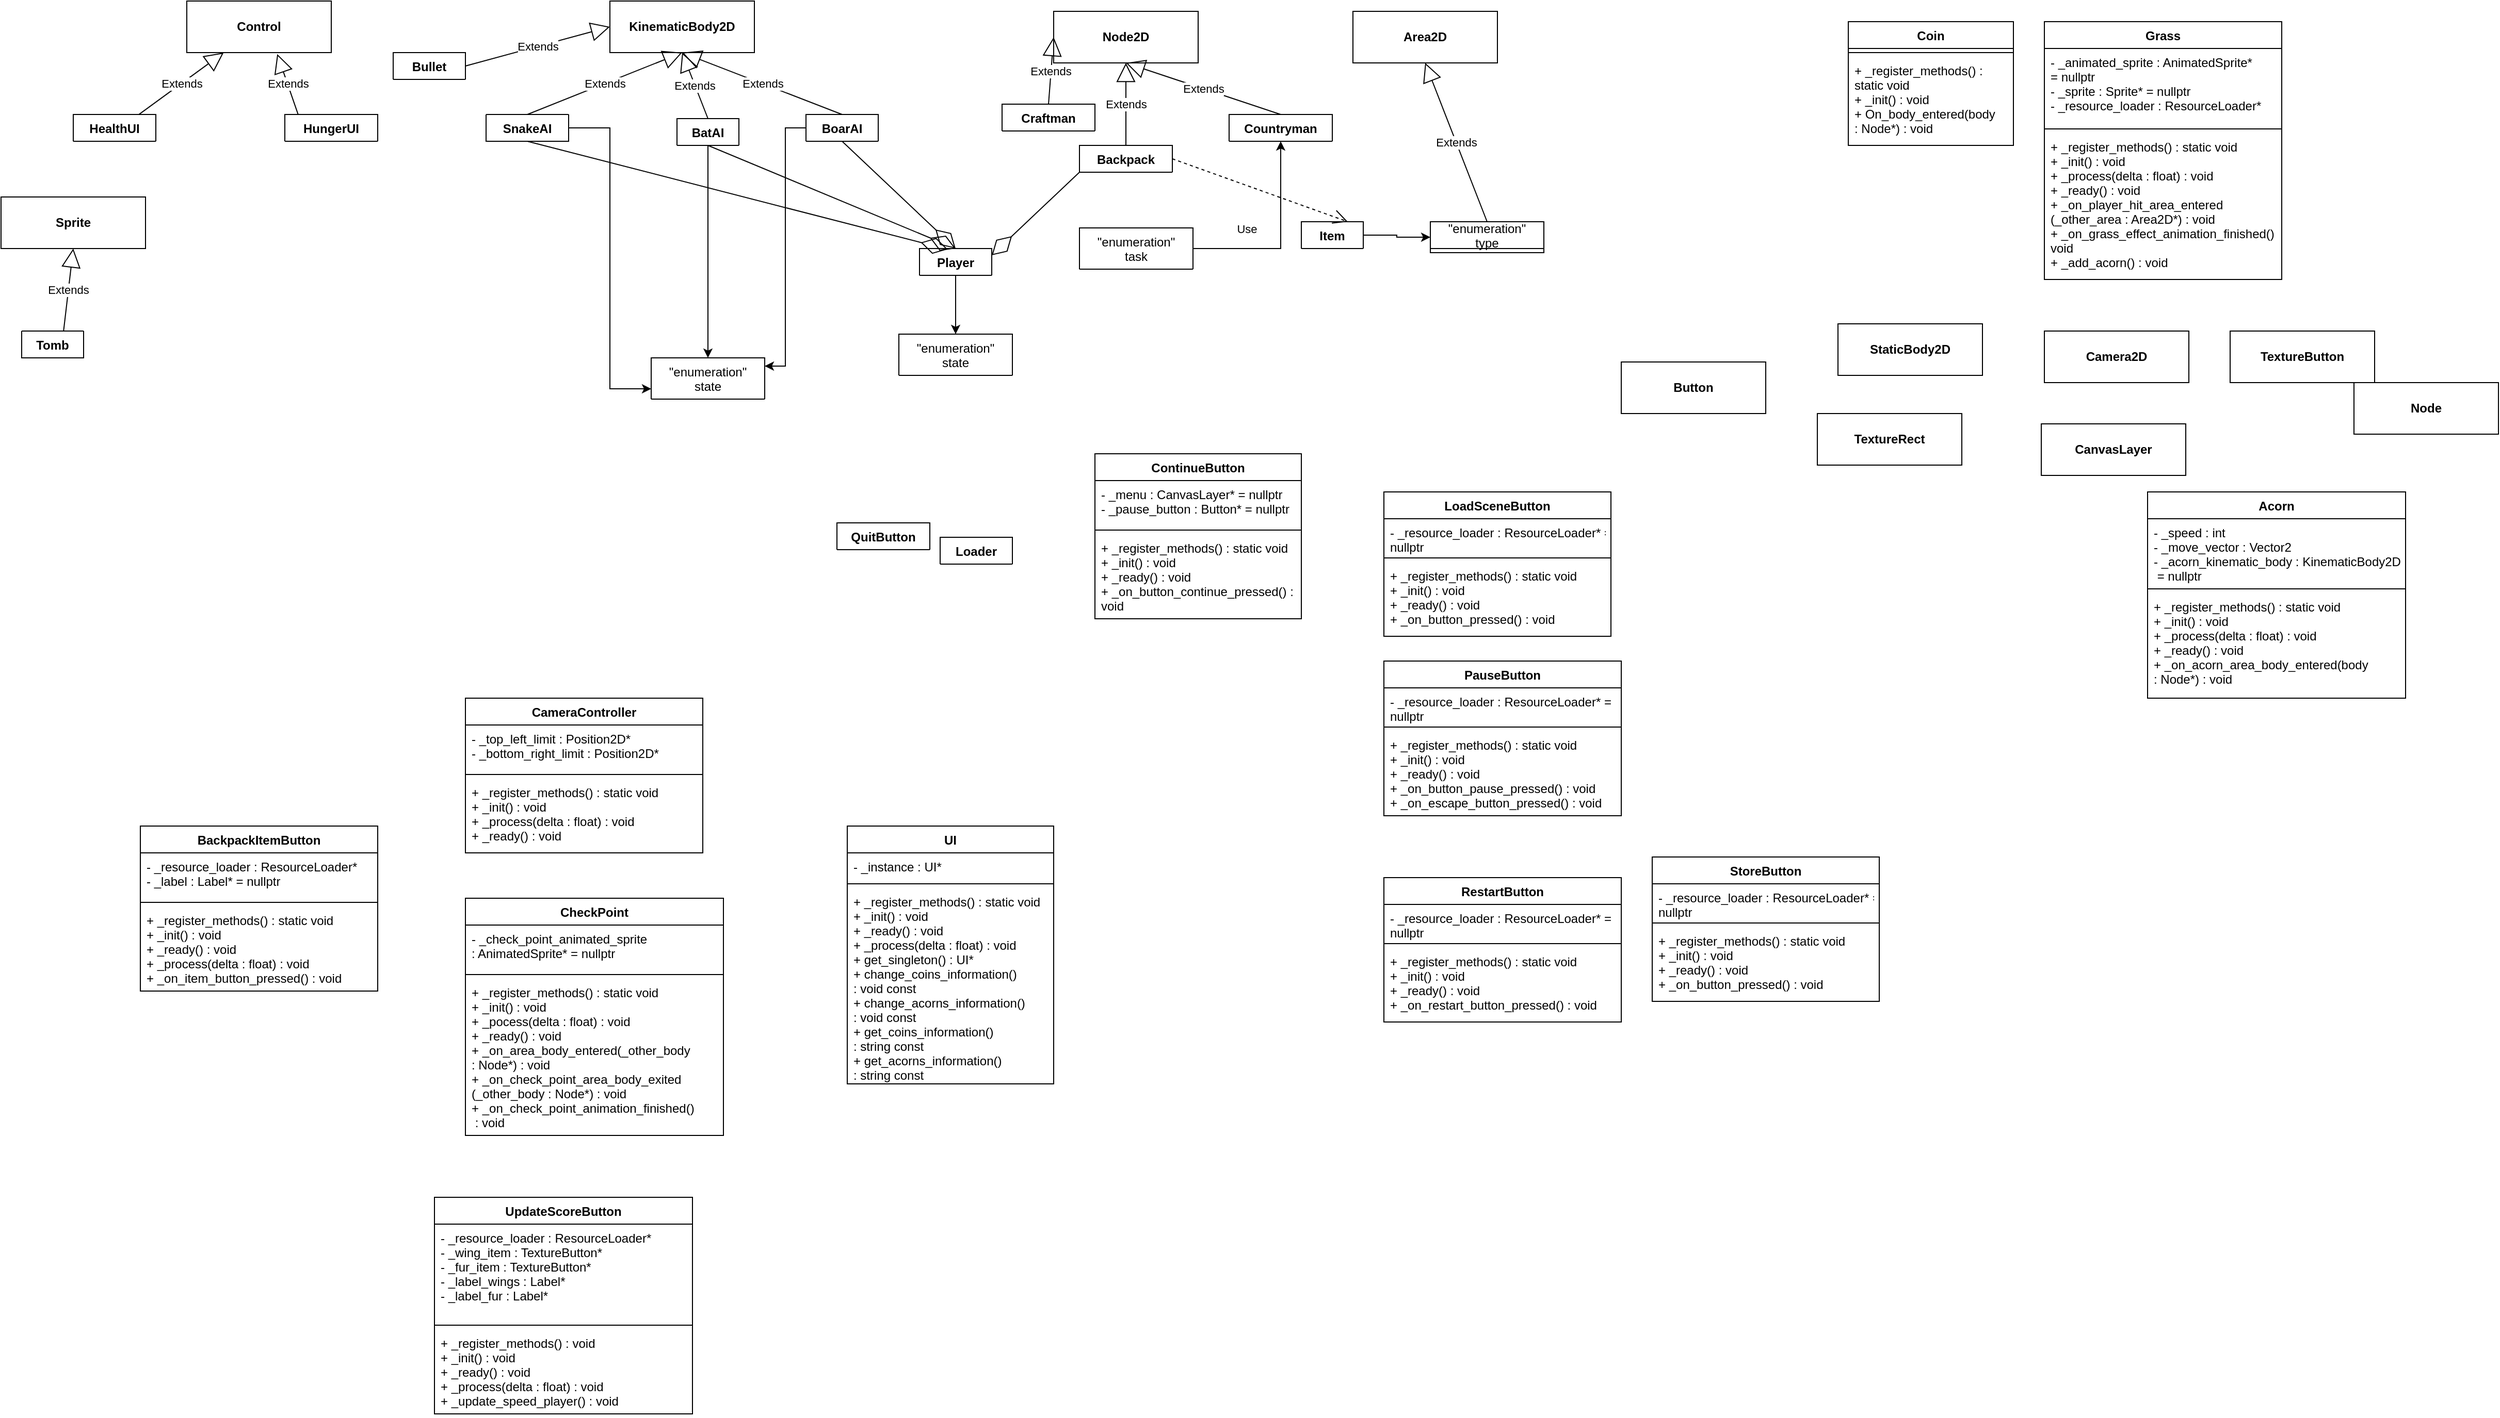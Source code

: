 <mxfile version="14.9.0" type="github">
  <diagram id="C5RBs43oDa-KdzZeNtuy" name="Page-1">
    <mxGraphModel dx="4211" dy="2134" grid="1" gridSize="10" guides="1" tooltips="1" connect="1" arrows="1" fold="1" page="1" pageScale="1" pageWidth="827" pageHeight="1169" math="0" shadow="0">
      <root>
        <mxCell id="WIyWlLk6GJQsqaUBKTNV-0" />
        <mxCell id="WIyWlLk6GJQsqaUBKTNV-1" parent="WIyWlLk6GJQsqaUBKTNV-0" />
        <mxCell id="mvIZjwLgJPhLt_4GvzZU-18" style="edgeStyle=orthogonalEdgeStyle;rounded=0;orthogonalLoop=1;jettySize=auto;html=1;" parent="WIyWlLk6GJQsqaUBKTNV-1" source="mvIZjwLgJPhLt_4GvzZU-9" target="mvIZjwLgJPhLt_4GvzZU-14" edge="1">
          <mxGeometry relative="1" as="geometry" />
        </mxCell>
        <mxCell id="mvIZjwLgJPhLt_4GvzZU-9" value="BatAI" style="swimlane;fontStyle=1;align=center;verticalAlign=top;childLayout=stackLayout;horizontal=1;startSize=26;horizontalStack=0;resizeParent=1;resizeParentMax=0;resizeLast=0;collapsible=1;marginBottom=0;" parent="WIyWlLk6GJQsqaUBKTNV-1" vertex="1" collapsed="1">
          <mxGeometry x="-1805" y="-1046" width="60" height="26" as="geometry">
            <mxRectangle x="-860" y="-870" width="250" height="500" as="alternateBounds" />
          </mxGeometry>
        </mxCell>
        <mxCell id="mvIZjwLgJPhLt_4GvzZU-10" value="- _hp : float&#xa;- _damage : float&#xa;- _speed : float&#xa;- _is_alive : bool&#xa;- _current_state : int&#xa;- _knockback_vector : Vector2&#xa;- _move_vector : Vector2&#xa;- _start_position :Vector2&#xa;- _die_effect :AnimatedSprite* = nullptr&#xa;- _hit_effect : AnimatedSprite* = nullptr&#xa;- _bat_sprite : AnimatedSprite* = nullptr&#xa;- _player : Player*&#xa;- _bat_hit_area : Area2D* = nullptr&#xa;- _resource_loader : ResourceLoader*" style="text;strokeColor=none;fillColor=none;align=left;verticalAlign=top;spacingLeft=4;spacingRight=4;overflow=hidden;rotatable=0;points=[[0,0.5],[1,0.5]];portConstraint=eastwest;" parent="mvIZjwLgJPhLt_4GvzZU-9" vertex="1">
          <mxGeometry y="26" width="60" height="204" as="geometry" />
        </mxCell>
        <mxCell id="mvIZjwLgJPhLt_4GvzZU-11" value="" style="line;strokeWidth=1;fillColor=none;align=left;verticalAlign=middle;spacingTop=-1;spacingLeft=3;spacingRight=3;rotatable=0;labelPosition=right;points=[];portConstraint=eastwest;" parent="mvIZjwLgJPhLt_4GvzZU-9" vertex="1">
          <mxGeometry y="230" width="60" height="8" as="geometry" />
        </mxCell>
        <mxCell id="mvIZjwLgJPhLt_4GvzZU-12" value="+ _register_method() : static void&#xa;+ _init() : void&#xa;+ _physics_process(delta : float) : void&#xa;+ _ready() : void&#xa;+ _on_hurt_area_area_entered(_other_area &#xa;: Area2D*) : void&#xa;+ _on_player_detection_area_body_entered&#xa;(_other_body : Node*) : void&#xa;+ _on_player_detection_area_body_exited&#xa;(_other_body : Node*) : void&#xa;+ _on_die_effect_animation_finished() : void&#xa;+ _on_hit_effect_animation_finished() : void&#xa;+ _change_state_depend_on_player_position&#xa;() : void&#xa;+ _idle_state() : void&#xa;+ _wander_state() : void&#xa;+ _chase_state() : void&#xa;+ _get_damage() : float" style="text;strokeColor=none;fillColor=none;align=left;verticalAlign=top;spacingLeft=4;spacingRight=4;overflow=hidden;rotatable=0;points=[[0,0.5],[1,0.5]];portConstraint=eastwest;" parent="mvIZjwLgJPhLt_4GvzZU-9" vertex="1">
          <mxGeometry y="238" width="60" height="262" as="geometry" />
        </mxCell>
        <mxCell id="mvIZjwLgJPhLt_4GvzZU-13" value="&quot;enumeration&quot;&#xa;state" style="swimlane;fontStyle=0;childLayout=stackLayout;horizontal=1;startSize=40;fillColor=none;horizontalStack=0;resizeParent=1;resizeParentMax=0;resizeLast=0;collapsible=1;marginBottom=0;" parent="WIyWlLk6GJQsqaUBKTNV-1" vertex="1" collapsed="1">
          <mxGeometry x="-1830" y="-814" width="110" height="40" as="geometry">
            <mxRectangle x="-380" y="-830" width="140" height="90" as="alternateBounds" />
          </mxGeometry>
        </mxCell>
        <mxCell id="mvIZjwLgJPhLt_4GvzZU-14" value="IDLE&#xa;WANDER&#xa;CHASE" style="text;strokeColor=none;fillColor=none;align=left;verticalAlign=top;spacingLeft=4;spacingRight=4;overflow=hidden;rotatable=0;points=[[0,0.5],[1,0.5]];portConstraint=eastwest;" parent="mvIZjwLgJPhLt_4GvzZU-13" vertex="1">
          <mxGeometry y="40" width="110" height="50" as="geometry" />
        </mxCell>
        <mxCell id="mvIZjwLgJPhLt_4GvzZU-19" value="Acorn" style="swimlane;fontStyle=1;align=center;verticalAlign=top;childLayout=stackLayout;horizontal=1;startSize=26;horizontalStack=0;resizeParent=1;resizeParentMax=0;resizeLast=0;collapsible=1;marginBottom=0;" parent="WIyWlLk6GJQsqaUBKTNV-1" vertex="1">
          <mxGeometry x="-380" y="-684" width="250" height="200" as="geometry" />
        </mxCell>
        <mxCell id="mvIZjwLgJPhLt_4GvzZU-20" value="- _speed : int&#xa;- _move_vector : Vector2&#xa;- _acorn_kinematic_body : KinematicBody2D&#xa; = nullptr" style="text;strokeColor=none;fillColor=none;align=left;verticalAlign=top;spacingLeft=4;spacingRight=4;overflow=hidden;rotatable=0;points=[[0,0.5],[1,0.5]];portConstraint=eastwest;" parent="mvIZjwLgJPhLt_4GvzZU-19" vertex="1">
          <mxGeometry y="26" width="250" height="64" as="geometry" />
        </mxCell>
        <mxCell id="mvIZjwLgJPhLt_4GvzZU-21" value="" style="line;strokeWidth=1;fillColor=none;align=left;verticalAlign=middle;spacingTop=-1;spacingLeft=3;spacingRight=3;rotatable=0;labelPosition=right;points=[];portConstraint=eastwest;" parent="mvIZjwLgJPhLt_4GvzZU-19" vertex="1">
          <mxGeometry y="90" width="250" height="8" as="geometry" />
        </mxCell>
        <mxCell id="mvIZjwLgJPhLt_4GvzZU-22" value="+ _register_methods() : static void&#xa;+ _init() : void&#xa;+ _process(delta : float) : void&#xa;+ _ready() : void&#xa;+ _on_acorn_area_body_entered(body &#xa;: Node*) : void&#xa;" style="text;strokeColor=none;fillColor=none;align=left;verticalAlign=top;spacingLeft=4;spacingRight=4;overflow=hidden;rotatable=0;points=[[0,0.5],[1,0.5]];portConstraint=eastwest;" parent="mvIZjwLgJPhLt_4GvzZU-19" vertex="1">
          <mxGeometry y="98" width="250" height="102" as="geometry" />
        </mxCell>
        <mxCell id="mvIZjwLgJPhLt_4GvzZU-23" value="Bullet" style="swimlane;fontStyle=1;align=center;verticalAlign=top;childLayout=stackLayout;horizontal=1;startSize=26;horizontalStack=0;resizeParent=1;resizeParentMax=0;resizeLast=0;collapsible=1;marginBottom=0;" parent="WIyWlLk6GJQsqaUBKTNV-1" vertex="1" collapsed="1">
          <mxGeometry x="-2080" y="-1110" width="70" height="26" as="geometry">
            <mxRectangle x="-2080" y="-980" width="240" height="280" as="alternateBounds" />
          </mxGeometry>
        </mxCell>
        <mxCell id="mvIZjwLgJPhLt_4GvzZU-24" value="- _move_vector : Vector2&#xa;- _start_position : Vector2&#xa;- _speed : float&#xa;- _current_x : float&#xa;- _current_y : float&#xa;- _time : float&#xa;- _angle : float&#xa;- _diagonal_shoot_angle : float" style="text;strokeColor=none;fillColor=none;align=left;verticalAlign=top;spacingLeft=4;spacingRight=4;overflow=hidden;rotatable=0;points=[[0,0.5],[1,0.5]];portConstraint=eastwest;" parent="mvIZjwLgJPhLt_4GvzZU-23" vertex="1">
          <mxGeometry y="26" width="70" height="124" as="geometry" />
        </mxCell>
        <mxCell id="mvIZjwLgJPhLt_4GvzZU-25" value="" style="line;strokeWidth=1;fillColor=none;align=left;verticalAlign=middle;spacingTop=-1;spacingLeft=3;spacingRight=3;rotatable=0;labelPosition=right;points=[];portConstraint=eastwest;" parent="mvIZjwLgJPhLt_4GvzZU-23" vertex="1">
          <mxGeometry y="150" width="70" height="8" as="geometry" />
        </mxCell>
        <mxCell id="mvIZjwLgJPhLt_4GvzZU-26" value="+ _register_methods() : static void&#xa;+ _init() : void&#xa;+ _process(delta : float) : void&#xa;+ _ready() : void&#xa;+ _on_detect_area_body_entered&#xa;(_other_body : Node2D*) : void&#xa;+ _on_detect_area_area_entered&#xa;(_other_area : Area2D*) : void" style="text;strokeColor=none;fillColor=none;align=left;verticalAlign=top;spacingLeft=4;spacingRight=4;overflow=hidden;rotatable=0;points=[[0,0.5],[1,0.5]];portConstraint=eastwest;" parent="mvIZjwLgJPhLt_4GvzZU-23" vertex="1">
          <mxGeometry y="158" width="70" height="122" as="geometry" />
        </mxCell>
        <mxCell id="mvIZjwLgJPhLt_4GvzZU-27" value="Coin" style="swimlane;fontStyle=1;align=center;verticalAlign=top;childLayout=stackLayout;horizontal=1;startSize=26;horizontalStack=0;resizeParent=1;resizeParentMax=0;resizeLast=0;collapsible=1;marginBottom=0;" parent="WIyWlLk6GJQsqaUBKTNV-1" vertex="1">
          <mxGeometry x="-670" y="-1140" width="160" height="120" as="geometry" />
        </mxCell>
        <mxCell id="mvIZjwLgJPhLt_4GvzZU-29" value="" style="line;strokeWidth=1;fillColor=none;align=left;verticalAlign=middle;spacingTop=-1;spacingLeft=3;spacingRight=3;rotatable=0;labelPosition=right;points=[];portConstraint=eastwest;" parent="mvIZjwLgJPhLt_4GvzZU-27" vertex="1">
          <mxGeometry y="26" width="160" height="8" as="geometry" />
        </mxCell>
        <mxCell id="mvIZjwLgJPhLt_4GvzZU-30" value="+ _register_methods() : &#xa;static void&#xa;+ _init() : void&#xa;+ On_body_entered(body &#xa;: Node*) : void" style="text;strokeColor=none;fillColor=none;align=left;verticalAlign=top;spacingLeft=4;spacingRight=4;overflow=hidden;rotatable=0;points=[[0,0.5],[1,0.5]];portConstraint=eastwest;" parent="mvIZjwLgJPhLt_4GvzZU-27" vertex="1">
          <mxGeometry y="34" width="160" height="86" as="geometry" />
        </mxCell>
        <mxCell id="mvIZjwLgJPhLt_4GvzZU-31" value="Grass" style="swimlane;fontStyle=1;align=center;verticalAlign=top;childLayout=stackLayout;horizontal=1;startSize=26;horizontalStack=0;resizeParent=1;resizeParentMax=0;resizeLast=0;collapsible=1;marginBottom=0;" parent="WIyWlLk6GJQsqaUBKTNV-1" vertex="1">
          <mxGeometry x="-480" y="-1140" width="230" height="250" as="geometry" />
        </mxCell>
        <mxCell id="mvIZjwLgJPhLt_4GvzZU-32" value="- _animated_sprite : AnimatedSprite* &#xa;= nullptr&#xa;- _sprite : Sprite* = nullptr&#xa;- _resource_loader : ResourceLoader*" style="text;strokeColor=none;fillColor=none;align=left;verticalAlign=top;spacingLeft=4;spacingRight=4;overflow=hidden;rotatable=0;points=[[0,0.5],[1,0.5]];portConstraint=eastwest;" parent="mvIZjwLgJPhLt_4GvzZU-31" vertex="1">
          <mxGeometry y="26" width="230" height="74" as="geometry" />
        </mxCell>
        <mxCell id="mvIZjwLgJPhLt_4GvzZU-33" value="" style="line;strokeWidth=1;fillColor=none;align=left;verticalAlign=middle;spacingTop=-1;spacingLeft=3;spacingRight=3;rotatable=0;labelPosition=right;points=[];portConstraint=eastwest;" parent="mvIZjwLgJPhLt_4GvzZU-31" vertex="1">
          <mxGeometry y="100" width="230" height="8" as="geometry" />
        </mxCell>
        <mxCell id="mvIZjwLgJPhLt_4GvzZU-34" value="+ _register_methods() : static void&#xa;+ _init() : void&#xa;+ _process(delta : float) : void&#xa;+ _ready() : void&#xa;+ _on_player_hit_area_entered&#xa;(_other_area : Area2D*) : void&#xa;+ _on_grass_effect_animation_finished() : &#xa;void&#xa;+ _add_acorn() : void" style="text;strokeColor=none;fillColor=none;align=left;verticalAlign=top;spacingLeft=4;spacingRight=4;overflow=hidden;rotatable=0;points=[[0,0.5],[1,0.5]];portConstraint=eastwest;" parent="mvIZjwLgJPhLt_4GvzZU-31" vertex="1">
          <mxGeometry y="108" width="230" height="142" as="geometry" />
        </mxCell>
        <mxCell id="mvIZjwLgJPhLt_4GvzZU-35" value="&quot;enumeration&quot;&#xa;type" style="swimlane;fontStyle=0;childLayout=stackLayout;horizontal=1;startSize=26;fillColor=none;horizontalStack=0;resizeParent=1;resizeParentMax=0;resizeLast=0;collapsible=1;marginBottom=0;" parent="WIyWlLk6GJQsqaUBKTNV-1" vertex="1" collapsed="1">
          <mxGeometry x="-1075" y="-946" width="110" height="30" as="geometry">
            <mxRectangle x="-160" y="350" width="120" height="150" as="alternateBounds" />
          </mxGeometry>
        </mxCell>
        <mxCell id="mvIZjwLgJPhLt_4GvzZU-36" value="MEAT&#xa;CHEESE&#xa;FISH&#xa;SPEED_ITEM&#xa;BAT_WING&#xa;BOAR_FUR&#xa;SNAKE_FANG&#xa;DAMAGE_ITEM" style="text;strokeColor=none;fillColor=none;align=left;verticalAlign=top;spacingLeft=4;spacingRight=4;overflow=hidden;rotatable=0;points=[[0,0.5],[1,0.5]];portConstraint=eastwest;" parent="mvIZjwLgJPhLt_4GvzZU-35" vertex="1">
          <mxGeometry y="26" width="110" height="124" as="geometry" />
        </mxCell>
        <mxCell id="3-kBv-XlxxTbodujrV3W-14" style="edgeStyle=orthogonalEdgeStyle;rounded=0;orthogonalLoop=1;jettySize=auto;html=1;entryX=0;entryY=0.5;entryDx=0;entryDy=0;" edge="1" parent="WIyWlLk6GJQsqaUBKTNV-1" source="mvIZjwLgJPhLt_4GvzZU-40" target="mvIZjwLgJPhLt_4GvzZU-35">
          <mxGeometry relative="1" as="geometry" />
        </mxCell>
        <mxCell id="mvIZjwLgJPhLt_4GvzZU-40" value="Item" style="swimlane;fontStyle=1;align=center;verticalAlign=top;childLayout=stackLayout;horizontal=1;startSize=26;horizontalStack=0;resizeParent=1;resizeParentMax=0;resizeLast=0;collapsible=1;marginBottom=0;" parent="WIyWlLk6GJQsqaUBKTNV-1" vertex="1" collapsed="1">
          <mxGeometry x="-1200" y="-946" width="60" height="26" as="geometry">
            <mxRectangle x="-515" y="320" width="260" height="240" as="alternateBounds" />
          </mxGeometry>
        </mxCell>
        <mxCell id="mvIZjwLgJPhLt_4GvzZU-41" value="- _speed : int = 60&#xa;- _move_vector : Vector2&#xa;- _item_kinematic_body : KinematicBody2D*&#xa; = nullptr&#xa;+ _type : type&#xa;+ _item_sprite : Sprite* = nullptr" style="text;strokeColor=none;fillColor=none;align=left;verticalAlign=top;spacingLeft=4;spacingRight=4;overflow=hidden;rotatable=0;points=[[0,0.5],[1,0.5]];portConstraint=eastwest;" parent="mvIZjwLgJPhLt_4GvzZU-40" vertex="1">
          <mxGeometry y="26" width="60" height="94" as="geometry" />
        </mxCell>
        <mxCell id="mvIZjwLgJPhLt_4GvzZU-42" value="" style="line;strokeWidth=1;fillColor=none;align=left;verticalAlign=middle;spacingTop=-1;spacingLeft=3;spacingRight=3;rotatable=0;labelPosition=right;points=[];portConstraint=eastwest;" parent="mvIZjwLgJPhLt_4GvzZU-40" vertex="1">
          <mxGeometry y="120" width="60" height="8" as="geometry" />
        </mxCell>
        <mxCell id="mvIZjwLgJPhLt_4GvzZU-43" value="+ _register_methods() : static void&#xa;+ _init() : void&#xa;+ _process(delta : float) : void&#xa;+ _ready() : void&#xa;+ _on_item_area_body_entered(body : Node*) &#xa;: void" style="text;strokeColor=none;fillColor=none;align=left;verticalAlign=top;spacingLeft=4;spacingRight=4;overflow=hidden;rotatable=0;points=[[0,0.5],[1,0.5]];portConstraint=eastwest;" parent="mvIZjwLgJPhLt_4GvzZU-40" vertex="1">
          <mxGeometry y="128" width="60" height="112" as="geometry" />
        </mxCell>
        <mxCell id="mvIZjwLgJPhLt_4GvzZU-45" value="ContinueButton" style="swimlane;fontStyle=1;align=center;verticalAlign=top;childLayout=stackLayout;horizontal=1;startSize=26;horizontalStack=0;resizeParent=1;resizeParentMax=0;resizeLast=0;collapsible=1;marginBottom=0;" parent="WIyWlLk6GJQsqaUBKTNV-1" vertex="1">
          <mxGeometry x="-1400" y="-721" width="200" height="160" as="geometry" />
        </mxCell>
        <mxCell id="mvIZjwLgJPhLt_4GvzZU-46" value="- _menu : CanvasLayer* = nullptr&#xa;- _pause_button : Button* = nullptr" style="text;strokeColor=none;fillColor=none;align=left;verticalAlign=top;spacingLeft=4;spacingRight=4;overflow=hidden;rotatable=0;points=[[0,0.5],[1,0.5]];portConstraint=eastwest;" parent="mvIZjwLgJPhLt_4GvzZU-45" vertex="1">
          <mxGeometry y="26" width="200" height="44" as="geometry" />
        </mxCell>
        <mxCell id="mvIZjwLgJPhLt_4GvzZU-47" value="" style="line;strokeWidth=1;fillColor=none;align=left;verticalAlign=middle;spacingTop=-1;spacingLeft=3;spacingRight=3;rotatable=0;labelPosition=right;points=[];portConstraint=eastwest;" parent="mvIZjwLgJPhLt_4GvzZU-45" vertex="1">
          <mxGeometry y="70" width="200" height="8" as="geometry" />
        </mxCell>
        <mxCell id="mvIZjwLgJPhLt_4GvzZU-48" value="+ _register_methods() : static void&#xa;+ _init() : void&#xa;+ _ready() : void&#xa;+ _on_button_continue_pressed() : &#xa;void" style="text;strokeColor=none;fillColor=none;align=left;verticalAlign=top;spacingLeft=4;spacingRight=4;overflow=hidden;rotatable=0;points=[[0,0.5],[1,0.5]];portConstraint=eastwest;" parent="mvIZjwLgJPhLt_4GvzZU-45" vertex="1">
          <mxGeometry y="78" width="200" height="82" as="geometry" />
        </mxCell>
        <mxCell id="mvIZjwLgJPhLt_4GvzZU-49" value="HealthUI" style="swimlane;fontStyle=1;align=center;verticalAlign=top;childLayout=stackLayout;horizontal=1;startSize=26;horizontalStack=0;resizeParent=1;resizeParentMax=0;resizeLast=0;collapsible=1;marginBottom=0;" parent="WIyWlLk6GJQsqaUBKTNV-1" vertex="1" collapsed="1">
          <mxGeometry x="-2390" y="-1050" width="80" height="26" as="geometry">
            <mxRectangle x="-2440" y="-1020" width="210" height="280" as="alternateBounds" />
          </mxGeometry>
        </mxCell>
        <mxCell id="mvIZjwLgJPhLt_4GvzZU-50" value="- _instance : HealthUI*&#xa;- _player_health : float&#xa;- _first_heart : Sprite* = nullptr&#xa;- _second_heart : Sprite* = nullptr&#xa;- _third_heart : Sprite* = nullptr&#xa;- _forth_heart : Sprite* = nullptr" style="text;strokeColor=none;fillColor=none;align=left;verticalAlign=top;spacingLeft=4;spacingRight=4;overflow=hidden;rotatable=0;points=[[0,0.5],[1,0.5]];portConstraint=eastwest;" parent="mvIZjwLgJPhLt_4GvzZU-49" vertex="1">
          <mxGeometry y="26" width="80" height="94" as="geometry" />
        </mxCell>
        <mxCell id="mvIZjwLgJPhLt_4GvzZU-51" value="" style="line;strokeWidth=1;fillColor=none;align=left;verticalAlign=middle;spacingTop=-1;spacingLeft=3;spacingRight=3;rotatable=0;labelPosition=right;points=[];portConstraint=eastwest;" parent="mvIZjwLgJPhLt_4GvzZU-49" vertex="1">
          <mxGeometry y="120" width="80" height="8" as="geometry" />
        </mxCell>
        <mxCell id="mvIZjwLgJPhLt_4GvzZU-52" value="+ _register_methods() : static void&#xa;+ _init() : void&#xa;+ _ready() : void&#xa;+ _process(delta : float) : void&#xa;+ _get_singleton() : static HealthUI*&#xa;+ _turn_on_hit_anim() : void&#xa;+ _delete_next_full_heart() : void&#xa;+ _set_health(_new_value : float) &#xa;: void&#xa;+ _get_health() : float&#xa;" style="text;strokeColor=none;fillColor=none;align=left;verticalAlign=top;spacingLeft=4;spacingRight=4;overflow=hidden;rotatable=0;points=[[0,0.5],[1,0.5]];portConstraint=eastwest;" parent="mvIZjwLgJPhLt_4GvzZU-49" vertex="1">
          <mxGeometry y="128" width="80" height="152" as="geometry" />
        </mxCell>
        <mxCell id="mvIZjwLgJPhLt_4GvzZU-53" value="Loader" style="swimlane;fontStyle=1;align=center;verticalAlign=top;childLayout=stackLayout;horizontal=1;startSize=26;horizontalStack=0;resizeParent=1;resizeParentMax=0;resizeLast=0;collapsible=1;marginBottom=0;" parent="WIyWlLk6GJQsqaUBKTNV-1" vertex="1" collapsed="1">
          <mxGeometry x="-1550" y="-640" width="70" height="26" as="geometry">
            <mxRectangle x="-1390" y="-807" width="250" height="810" as="alternateBounds" />
          </mxGeometry>
        </mxCell>
        <mxCell id="mvIZjwLgJPhLt_4GvzZU-54" value="- _instance : Loader*&#xa;- _dataFile : String const = &quot;data.save&quot;&#xa;- _coins : int&#xa;- _acorns : int&#xa;- _player_start_position : Vector2&#xa;- _numMeat : int = 0&#xa;- _numCheese : int = 0&#xa;- _numFish : int = 0&#xa;- _numSpeedItem : int = 0&#xa;- _numBatWings : int = 0&#xa;- _numBoarFurs : int = 0&#xa;- _numSnakeFangs : int = 0&#xa;- _numDamageItem : int = 0" style="text;strokeColor=none;fillColor=none;align=left;verticalAlign=top;spacingLeft=4;spacingRight=4;overflow=hidden;rotatable=0;points=[[0,0.5],[1,0.5]];portConstraint=eastwest;" parent="mvIZjwLgJPhLt_4GvzZU-53" vertex="1">
          <mxGeometry y="26" width="70" height="194" as="geometry" />
        </mxCell>
        <mxCell id="mvIZjwLgJPhLt_4GvzZU-55" value="" style="line;strokeWidth=1;fillColor=none;align=left;verticalAlign=middle;spacingTop=-1;spacingLeft=3;spacingRight=3;rotatable=0;labelPosition=right;points=[];portConstraint=eastwest;" parent="mvIZjwLgJPhLt_4GvzZU-53" vertex="1">
          <mxGeometry y="220" width="70" height="8" as="geometry" />
        </mxCell>
        <mxCell id="mvIZjwLgJPhLt_4GvzZU-56" value="+ _register_methods() : static void&#xa;+ _init() : void&#xa;+ _ready() : void&#xa;+ _process(delta : float) : void&#xa;+ get_singleton() : static Loader*&#xa;+ load_coins_data() : void&#xa;+ save_coins_data() : void const&#xa;+ load_acorns_data() : void &#xa;+ save_acorns_data() : void const&#xa;+ save_all_fields() : void&#xa;+ set_coins(coins : int) : void&#xa;+ set_acorns(acorns : int) : void&#xa;+ set_start_position(start_position : Vector2) &#xa;: void&#xa;+ get_coins() : int const&#xa;+ get_acorns() : int const&#xa;+ get_start_position() : Vector2&#xa;+ load_start_position_data() : void&#xa;+ set_num_meat(numMeat : int) : void&#xa;+ set_num_cheese(numCheese : int) : void&#xa;+ set_num_fish(numFish : int) :void&#xa;+ set_num_speed_item(numSpeedItem : int) &#xa;: void&#xa;+ set_num_bat_wings(numBatWings : int) &#xa;: void&#xa;+ set_num_boar_furs(numBoarFurs : int) &#xa;: void&#xa;+ set_num_snake_fangs(numSnakeFangs &#xa;: int) : void&#xa;+ set_num_damage_item(numDamageItem :&#xa; int) : void&#xa;+ get_num_meat() : int&#xa;+ get_num_cheese() : int&#xa;+ get_num_fish() : int&#xa;+ get_num_speed_item() : int&#xa;+ get_num_bat_wings() : int&#xa;+ get_num_boar_furs() : int&#xa;+ get_num_snake_fangs() : int&#xa;+ get_num_damage_item() : int&#xa;+ load_backpack_data() : void" style="text;strokeColor=none;fillColor=none;align=left;verticalAlign=top;spacingLeft=4;spacingRight=4;overflow=hidden;rotatable=0;points=[[0,0.5],[1,0.5]];portConstraint=eastwest;" parent="mvIZjwLgJPhLt_4GvzZU-53" vertex="1">
          <mxGeometry y="228" width="70" height="582" as="geometry" />
        </mxCell>
        <mxCell id="mvIZjwLgJPhLt_4GvzZU-57" value="LoadSceneButton" style="swimlane;fontStyle=1;align=center;verticalAlign=top;childLayout=stackLayout;horizontal=1;startSize=26;horizontalStack=0;resizeParent=1;resizeParentMax=0;resizeLast=0;collapsible=1;marginBottom=0;" parent="WIyWlLk6GJQsqaUBKTNV-1" vertex="1">
          <mxGeometry x="-1120" y="-684" width="220" height="140" as="geometry" />
        </mxCell>
        <mxCell id="mvIZjwLgJPhLt_4GvzZU-58" value="- _resource_loader : ResourceLoader* =&#xa;nullptr" style="text;strokeColor=none;fillColor=none;align=left;verticalAlign=top;spacingLeft=4;spacingRight=4;overflow=hidden;rotatable=0;points=[[0,0.5],[1,0.5]];portConstraint=eastwest;" parent="mvIZjwLgJPhLt_4GvzZU-57" vertex="1">
          <mxGeometry y="26" width="220" height="34" as="geometry" />
        </mxCell>
        <mxCell id="mvIZjwLgJPhLt_4GvzZU-59" value="" style="line;strokeWidth=1;fillColor=none;align=left;verticalAlign=middle;spacingTop=-1;spacingLeft=3;spacingRight=3;rotatable=0;labelPosition=right;points=[];portConstraint=eastwest;" parent="mvIZjwLgJPhLt_4GvzZU-57" vertex="1">
          <mxGeometry y="60" width="220" height="8" as="geometry" />
        </mxCell>
        <mxCell id="mvIZjwLgJPhLt_4GvzZU-60" value="+ _register_methods() : static void&#xa;+ _init() : void&#xa;+ _ready() : void&#xa;+ _on_button_pressed() : void" style="text;strokeColor=none;fillColor=none;align=left;verticalAlign=top;spacingLeft=4;spacingRight=4;overflow=hidden;rotatable=0;points=[[0,0.5],[1,0.5]];portConstraint=eastwest;" parent="mvIZjwLgJPhLt_4GvzZU-57" vertex="1">
          <mxGeometry y="68" width="220" height="72" as="geometry" />
        </mxCell>
        <mxCell id="mvIZjwLgJPhLt_4GvzZU-61" value="PauseButton" style="swimlane;fontStyle=1;align=center;verticalAlign=top;childLayout=stackLayout;horizontal=1;startSize=26;horizontalStack=0;resizeParent=1;resizeParentMax=0;resizeLast=0;collapsible=1;marginBottom=0;" parent="WIyWlLk6GJQsqaUBKTNV-1" vertex="1">
          <mxGeometry x="-1120" y="-520" width="230" height="150" as="geometry" />
        </mxCell>
        <mxCell id="mvIZjwLgJPhLt_4GvzZU-62" value="- _resource_loader : ResourceLoader* =&#xa;nullptr" style="text;strokeColor=none;fillColor=none;align=left;verticalAlign=top;spacingLeft=4;spacingRight=4;overflow=hidden;rotatable=0;points=[[0,0.5],[1,0.5]];portConstraint=eastwest;" parent="mvIZjwLgJPhLt_4GvzZU-61" vertex="1">
          <mxGeometry y="26" width="230" height="34" as="geometry" />
        </mxCell>
        <mxCell id="mvIZjwLgJPhLt_4GvzZU-63" value="" style="line;strokeWidth=1;fillColor=none;align=left;verticalAlign=middle;spacingTop=-1;spacingLeft=3;spacingRight=3;rotatable=0;labelPosition=right;points=[];portConstraint=eastwest;" parent="mvIZjwLgJPhLt_4GvzZU-61" vertex="1">
          <mxGeometry y="60" width="230" height="8" as="geometry" />
        </mxCell>
        <mxCell id="mvIZjwLgJPhLt_4GvzZU-64" value="+ _register_methods() : static void&#xa;+ _init() : void&#xa;+ _ready() : void&#xa;+ _on_button_pause_pressed() : void&#xa;+ _on_escape_button_pressed() : void" style="text;strokeColor=none;fillColor=none;align=left;verticalAlign=top;spacingLeft=4;spacingRight=4;overflow=hidden;rotatable=0;points=[[0,0.5],[1,0.5]];portConstraint=eastwest;" parent="mvIZjwLgJPhLt_4GvzZU-61" vertex="1">
          <mxGeometry y="68" width="230" height="82" as="geometry" />
        </mxCell>
        <mxCell id="mvIZjwLgJPhLt_4GvzZU-65" value="QuitButton" style="swimlane;fontStyle=1;align=center;verticalAlign=top;childLayout=stackLayout;horizontal=1;startSize=26;horizontalStack=0;resizeParent=1;resizeParentMax=0;resizeLast=0;collapsible=1;marginBottom=0;" parent="WIyWlLk6GJQsqaUBKTNV-1" vertex="1" collapsed="1">
          <mxGeometry x="-1650" y="-654" width="90" height="26" as="geometry">
            <mxRectangle x="-1650" y="-654" width="230" height="140" as="alternateBounds" />
          </mxGeometry>
        </mxCell>
        <mxCell id="mvIZjwLgJPhLt_4GvzZU-66" value="- _resource_loader : ResourceLoader* =&#xa;nullptr" style="text;strokeColor=none;fillColor=none;align=left;verticalAlign=top;spacingLeft=4;spacingRight=4;overflow=hidden;rotatable=0;points=[[0,0.5],[1,0.5]];portConstraint=eastwest;" parent="mvIZjwLgJPhLt_4GvzZU-65" vertex="1">
          <mxGeometry y="26" width="90" height="34" as="geometry" />
        </mxCell>
        <mxCell id="mvIZjwLgJPhLt_4GvzZU-67" value="" style="line;strokeWidth=1;fillColor=none;align=left;verticalAlign=middle;spacingTop=-1;spacingLeft=3;spacingRight=3;rotatable=0;labelPosition=right;points=[];portConstraint=eastwest;" parent="mvIZjwLgJPhLt_4GvzZU-65" vertex="1">
          <mxGeometry y="60" width="90" height="8" as="geometry" />
        </mxCell>
        <mxCell id="mvIZjwLgJPhLt_4GvzZU-68" value="+ _register_methods() : static void&#xa;+ _init() : void&#xa;+ _ready() : void&#xa;+ _on_button_quit_pressed() : void" style="text;strokeColor=none;fillColor=none;align=left;verticalAlign=top;spacingLeft=4;spacingRight=4;overflow=hidden;rotatable=0;points=[[0,0.5],[1,0.5]];portConstraint=eastwest;" parent="mvIZjwLgJPhLt_4GvzZU-65" vertex="1">
          <mxGeometry y="68" width="90" height="72" as="geometry" />
        </mxCell>
        <mxCell id="mvIZjwLgJPhLt_4GvzZU-69" value="RestartButton" style="swimlane;fontStyle=1;align=center;verticalAlign=top;childLayout=stackLayout;horizontal=1;startSize=26;horizontalStack=0;resizeParent=1;resizeParentMax=0;resizeLast=0;collapsible=1;marginBottom=0;" parent="WIyWlLk6GJQsqaUBKTNV-1" vertex="1">
          <mxGeometry x="-1120" y="-310" width="230" height="140" as="geometry" />
        </mxCell>
        <mxCell id="mvIZjwLgJPhLt_4GvzZU-70" value="- _resource_loader : ResourceLoader* =&#xa;nullptr" style="text;strokeColor=none;fillColor=none;align=left;verticalAlign=top;spacingLeft=4;spacingRight=4;overflow=hidden;rotatable=0;points=[[0,0.5],[1,0.5]];portConstraint=eastwest;" parent="mvIZjwLgJPhLt_4GvzZU-69" vertex="1">
          <mxGeometry y="26" width="230" height="34" as="geometry" />
        </mxCell>
        <mxCell id="mvIZjwLgJPhLt_4GvzZU-71" value="" style="line;strokeWidth=1;fillColor=none;align=left;verticalAlign=middle;spacingTop=-1;spacingLeft=3;spacingRight=3;rotatable=0;labelPosition=right;points=[];portConstraint=eastwest;" parent="mvIZjwLgJPhLt_4GvzZU-69" vertex="1">
          <mxGeometry y="60" width="230" height="8" as="geometry" />
        </mxCell>
        <mxCell id="mvIZjwLgJPhLt_4GvzZU-72" value="+ _register_methods() : static void&#xa;+ _init() : void&#xa;+ _ready() : void&#xa;+ _on_restart_button_pressed() : void" style="text;strokeColor=none;fillColor=none;align=left;verticalAlign=top;spacingLeft=4;spacingRight=4;overflow=hidden;rotatable=0;points=[[0,0.5],[1,0.5]];portConstraint=eastwest;" parent="mvIZjwLgJPhLt_4GvzZU-69" vertex="1">
          <mxGeometry y="68" width="230" height="72" as="geometry" />
        </mxCell>
        <mxCell id="mvIZjwLgJPhLt_4GvzZU-73" value="StoreButton" style="swimlane;fontStyle=1;align=center;verticalAlign=top;childLayout=stackLayout;horizontal=1;startSize=26;horizontalStack=0;resizeParent=1;resizeParentMax=0;resizeLast=0;collapsible=1;marginBottom=0;" parent="WIyWlLk6GJQsqaUBKTNV-1" vertex="1">
          <mxGeometry x="-860" y="-330" width="220" height="140" as="geometry" />
        </mxCell>
        <mxCell id="mvIZjwLgJPhLt_4GvzZU-74" value="- _resource_loader : ResourceLoader* =&#xa;nullptr" style="text;strokeColor=none;fillColor=none;align=left;verticalAlign=top;spacingLeft=4;spacingRight=4;overflow=hidden;rotatable=0;points=[[0,0.5],[1,0.5]];portConstraint=eastwest;" parent="mvIZjwLgJPhLt_4GvzZU-73" vertex="1">
          <mxGeometry y="26" width="220" height="34" as="geometry" />
        </mxCell>
        <mxCell id="mvIZjwLgJPhLt_4GvzZU-75" value="" style="line;strokeWidth=1;fillColor=none;align=left;verticalAlign=middle;spacingTop=-1;spacingLeft=3;spacingRight=3;rotatable=0;labelPosition=right;points=[];portConstraint=eastwest;" parent="mvIZjwLgJPhLt_4GvzZU-73" vertex="1">
          <mxGeometry y="60" width="220" height="8" as="geometry" />
        </mxCell>
        <mxCell id="mvIZjwLgJPhLt_4GvzZU-76" value="+ _register_methods() : static void&#xa;+ _init() : void&#xa;+ _ready() : void&#xa;+ _on_button_pressed() : void" style="text;strokeColor=none;fillColor=none;align=left;verticalAlign=top;spacingLeft=4;spacingRight=4;overflow=hidden;rotatable=0;points=[[0,0.5],[1,0.5]];portConstraint=eastwest;" parent="mvIZjwLgJPhLt_4GvzZU-73" vertex="1">
          <mxGeometry y="68" width="220" height="72" as="geometry" />
        </mxCell>
        <mxCell id="mvIZjwLgJPhLt_4GvzZU-77" value="UI" style="swimlane;fontStyle=1;align=center;verticalAlign=top;childLayout=stackLayout;horizontal=1;startSize=26;horizontalStack=0;resizeParent=1;resizeParentMax=0;resizeLast=0;collapsible=1;marginBottom=0;" parent="WIyWlLk6GJQsqaUBKTNV-1" vertex="1">
          <mxGeometry x="-1640" y="-360" width="200" height="250" as="geometry" />
        </mxCell>
        <mxCell id="mvIZjwLgJPhLt_4GvzZU-78" value="- _instance : UI*" style="text;strokeColor=none;fillColor=none;align=left;verticalAlign=top;spacingLeft=4;spacingRight=4;overflow=hidden;rotatable=0;points=[[0,0.5],[1,0.5]];portConstraint=eastwest;" parent="mvIZjwLgJPhLt_4GvzZU-77" vertex="1">
          <mxGeometry y="26" width="200" height="26" as="geometry" />
        </mxCell>
        <mxCell id="mvIZjwLgJPhLt_4GvzZU-79" value="" style="line;strokeWidth=1;fillColor=none;align=left;verticalAlign=middle;spacingTop=-1;spacingLeft=3;spacingRight=3;rotatable=0;labelPosition=right;points=[];portConstraint=eastwest;" parent="mvIZjwLgJPhLt_4GvzZU-77" vertex="1">
          <mxGeometry y="52" width="200" height="8" as="geometry" />
        </mxCell>
        <mxCell id="mvIZjwLgJPhLt_4GvzZU-80" value="+ _register_methods() : static void&#xa;+ _init() : void&#xa;+ _ready() : void&#xa;+ _process(delta : float) : void&#xa;+ get_singleton() : UI*&#xa;+ change_coins_information() &#xa;: void const&#xa;+ change_acorns_information() &#xa;: void const&#xa;+ get_coins_information() &#xa;: string const&#xa;+ get_acorns_information() &#xa;: string const" style="text;strokeColor=none;fillColor=none;align=left;verticalAlign=top;spacingLeft=4;spacingRight=4;overflow=hidden;rotatable=0;points=[[0,0.5],[1,0.5]];portConstraint=eastwest;" parent="mvIZjwLgJPhLt_4GvzZU-77" vertex="1">
          <mxGeometry y="60" width="200" height="190" as="geometry" />
        </mxCell>
        <mxCell id="mvIZjwLgJPhLt_4GvzZU-81" value="Backpack" style="swimlane;fontStyle=1;align=center;verticalAlign=top;childLayout=stackLayout;horizontal=1;startSize=26;horizontalStack=0;resizeParent=1;resizeParentMax=0;resizeLast=0;collapsible=1;marginBottom=0;" parent="WIyWlLk6GJQsqaUBKTNV-1" vertex="1" collapsed="1">
          <mxGeometry x="-1415" y="-1020" width="90" height="26" as="geometry">
            <mxRectangle x="-430" y="-110" width="270" height="410" as="alternateBounds" />
          </mxGeometry>
        </mxCell>
        <mxCell id="mvIZjwLgJPhLt_4GvzZU-82" value="- _items : TextureButton* [8]&#xa;- _resource_loader : ResourceLoader* = nullptr&#xa;- _number_meat : int = 0&#xa;- _number_cheese : int = 0&#xa;- _number_fish : int = 0&#xa;- _number_speed_item : int = 0&#xa;- _number_bat_wings : int = 0&#xa;- _number_boar_fur : int = 0&#xa;- _number_snake_fang : int = 0&#xa;- _number_damage_item : int = 0&#xa;" style="text;strokeColor=none;fillColor=none;align=left;verticalAlign=top;spacingLeft=4;spacingRight=4;overflow=hidden;rotatable=0;points=[[0,0.5],[1,0.5]];portConstraint=eastwest;" parent="mvIZjwLgJPhLt_4GvzZU-81" vertex="1">
          <mxGeometry y="26" width="90" height="154" as="geometry" />
        </mxCell>
        <mxCell id="mvIZjwLgJPhLt_4GvzZU-83" value="" style="line;strokeWidth=1;fillColor=none;align=left;verticalAlign=middle;spacingTop=-1;spacingLeft=3;spacingRight=3;rotatable=0;labelPosition=right;points=[];portConstraint=eastwest;" parent="mvIZjwLgJPhLt_4GvzZU-81" vertex="1">
          <mxGeometry y="180" width="90" height="8" as="geometry" />
        </mxCell>
        <mxCell id="mvIZjwLgJPhLt_4GvzZU-84" value="+ _register_methods() : static void&#xa;+ _init() : void&#xa;+ _process(delta : float) : void&#xa;+ _ready() : void&#xa;+ _add_element(item : Item*) : void&#xa;+ _can_add_element(item : Item*) : bool&#xa;+ _ remove_by_name(name : String) : void&#xa;+ _get_number_meat() : int&#xa;+ _get_number_cheese() : int&#xa;+ _get_number_fish() : int&#xa;+ _get_number_speed_item() : int&#xa;+ _get_number_bat_wing() : int&#xa;+ _get_number_boar_fur() : int&#xa;+ _get_number_snake_fang() : int&#xa;+ _get_number_damage_item() : int" style="text;strokeColor=none;fillColor=none;align=left;verticalAlign=top;spacingLeft=4;spacingRight=4;overflow=hidden;rotatable=0;points=[[0,0.5],[1,0.5]];portConstraint=eastwest;" parent="mvIZjwLgJPhLt_4GvzZU-81" vertex="1">
          <mxGeometry y="188" width="90" height="222" as="geometry" />
        </mxCell>
        <mxCell id="-_SuqhQiOl3lExFulcq8-0" value="BackpackItemButton" style="swimlane;fontStyle=1;align=center;verticalAlign=top;childLayout=stackLayout;horizontal=1;startSize=26;horizontalStack=0;resizeParent=1;resizeParentMax=0;resizeLast=0;collapsible=1;marginBottom=0;" parent="WIyWlLk6GJQsqaUBKTNV-1" vertex="1">
          <mxGeometry x="-2325" y="-360" width="230" height="160" as="geometry" />
        </mxCell>
        <mxCell id="-_SuqhQiOl3lExFulcq8-1" value="- _resource_loader : ResourceLoader*&#xa;- _label : Label* = nullptr" style="text;strokeColor=none;fillColor=none;align=left;verticalAlign=top;spacingLeft=4;spacingRight=4;overflow=hidden;rotatable=0;points=[[0,0.5],[1,0.5]];portConstraint=eastwest;" parent="-_SuqhQiOl3lExFulcq8-0" vertex="1">
          <mxGeometry y="26" width="230" height="44" as="geometry" />
        </mxCell>
        <mxCell id="-_SuqhQiOl3lExFulcq8-2" value="" style="line;strokeWidth=1;fillColor=none;align=left;verticalAlign=middle;spacingTop=-1;spacingLeft=3;spacingRight=3;rotatable=0;labelPosition=right;points=[];portConstraint=eastwest;" parent="-_SuqhQiOl3lExFulcq8-0" vertex="1">
          <mxGeometry y="70" width="230" height="8" as="geometry" />
        </mxCell>
        <mxCell id="-_SuqhQiOl3lExFulcq8-3" value="+ _register_methods() : static void&#xa;+ _init() : void&#xa;+ _ready() : void&#xa;+ _process(delta : float) : void&#xa;+ _on_item_button_pressed() : void" style="text;strokeColor=none;fillColor=none;align=left;verticalAlign=top;spacingLeft=4;spacingRight=4;overflow=hidden;rotatable=0;points=[[0,0.5],[1,0.5]];portConstraint=eastwest;" parent="-_SuqhQiOl3lExFulcq8-0" vertex="1">
          <mxGeometry y="78" width="230" height="82" as="geometry" />
        </mxCell>
        <mxCell id="-_SuqhQiOl3lExFulcq8-4" value="BoarAI" style="swimlane;fontStyle=1;align=center;verticalAlign=top;childLayout=stackLayout;horizontal=1;startSize=26;horizontalStack=0;resizeParent=1;resizeParentMax=0;resizeLast=0;collapsible=1;marginBottom=0;" parent="WIyWlLk6GJQsqaUBKTNV-1" vertex="1" collapsed="1">
          <mxGeometry x="-1680" y="-1050" width="70" height="26" as="geometry">
            <mxRectangle x="-90" y="-1060" width="230" height="830" as="alternateBounds" />
          </mxGeometry>
        </mxCell>
        <mxCell id="-_SuqhQiOl3lExFulcq8-5" value="- _current_state : int&#xa;- _start_time : int&#xa;- _hp : float&#xa;- _run_speed : float&#xa;- _walk_speed : float&#xa;- _damage : float&#xa;- _is_alive : bool&#xa;- _agressive : bool&#xa;- _can_move : bool&#xa;- _is_stoping : bool&#xa;- _move_vector : Vector2&#xa;- _prew_position : Vector2&#xa;- _current_position : Vector2&#xa;- _knockback_vector : Vector2&#xa;- _look_vector : Vector2&#xa;- _player : Player* = nullptr&#xa;- _hit_effect : AnimatedSprite* = nullptr&#xa;- _environment : Node2D* = nullptr&#xa;- _entered_bodies : Array&#xa;- _timer : Timer*&#xa;- _animation_player : AnimationPlayer *  &#xa;= nullptr&#xa;- _animation_tree : AnimationTree* &#xa;= nullptr&#xa;- _animation_state : &#xa;AnimationNodeStateMachinePlayback* &#xa;= nullptr&#xa;- _timer_start_time : &#xa;RandomNumberGenerator* = nullptr&#xa;- _resource_loader : ResourceLoader*" style="text;strokeColor=none;fillColor=none;align=left;verticalAlign=top;spacingLeft=4;spacingRight=4;overflow=hidden;rotatable=0;points=[[0,0.5],[1,0.5]];portConstraint=eastwest;" parent="-_SuqhQiOl3lExFulcq8-4" vertex="1">
          <mxGeometry y="26" width="70" height="434" as="geometry" />
        </mxCell>
        <mxCell id="-_SuqhQiOl3lExFulcq8-6" value="" style="line;strokeWidth=1;fillColor=none;align=left;verticalAlign=middle;spacingTop=-1;spacingLeft=3;spacingRight=3;rotatable=0;labelPosition=right;points=[];portConstraint=eastwest;" parent="-_SuqhQiOl3lExFulcq8-4" vertex="1">
          <mxGeometry y="460" width="70" height="8" as="geometry" />
        </mxCell>
        <mxCell id="-_SuqhQiOl3lExFulcq8-7" value="+ _register_methods : static void&#xa;+ _init() : void&#xa;+ _ready() : void&#xa;+ _physics_process(delta : float) : void&#xa;+ _walk_state() : void&#xa;+ _wander_state() : void&#xa;+ _chase_state() : void&#xa;+ _walk() : void&#xa;+ _change_state() : void&#xa;+ _on_detection_area_body_entered&#xa;(_other_body : Node2D*) : void&#xa;+ _on_detection_area_body_exited&#xa;(_other_body : Node2D*) : void&#xa;+ _on_hurt_area_area_entered&#xa;(_other_area : Area2D*) : void&#xa;+ _on_boar_hit_area_area_entered&#xa;(_other_area : Area2D*) : void&#xa;+ _on_hit_effect_animation_finished() &#xa;: void&#xa;+ _set_move_vector() : void&#xa;+ _stopping() : void&#xa;+ _change_to_can_move() : void&#xa;+ _get_damage() : float&#xa;+ _get_agressive() : bool&#xa;+ _get_move_vector() : Vector2" style="text;strokeColor=none;fillColor=none;align=left;verticalAlign=top;spacingLeft=4;spacingRight=4;overflow=hidden;rotatable=0;points=[[0,0.5],[1,0.5]];portConstraint=eastwest;" parent="-_SuqhQiOl3lExFulcq8-4" vertex="1">
          <mxGeometry y="468" width="70" height="362" as="geometry" />
        </mxCell>
        <mxCell id="-_SuqhQiOl3lExFulcq8-8" value="CameraController" style="swimlane;fontStyle=1;align=center;verticalAlign=top;childLayout=stackLayout;horizontal=1;startSize=26;horizontalStack=0;resizeParent=1;resizeParentMax=0;resizeLast=0;collapsible=1;marginBottom=0;" parent="WIyWlLk6GJQsqaUBKTNV-1" vertex="1">
          <mxGeometry x="-2010" y="-484" width="230" height="150" as="geometry" />
        </mxCell>
        <mxCell id="-_SuqhQiOl3lExFulcq8-9" value="- _top_left_limit : Position2D*&#xa;- _bottom_right_limit : Position2D*" style="text;strokeColor=none;fillColor=none;align=left;verticalAlign=top;spacingLeft=4;spacingRight=4;overflow=hidden;rotatable=0;points=[[0,0.5],[1,0.5]];portConstraint=eastwest;" parent="-_SuqhQiOl3lExFulcq8-8" vertex="1">
          <mxGeometry y="26" width="230" height="44" as="geometry" />
        </mxCell>
        <mxCell id="-_SuqhQiOl3lExFulcq8-10" value="" style="line;strokeWidth=1;fillColor=none;align=left;verticalAlign=middle;spacingTop=-1;spacingLeft=3;spacingRight=3;rotatable=0;labelPosition=right;points=[];portConstraint=eastwest;" parent="-_SuqhQiOl3lExFulcq8-8" vertex="1">
          <mxGeometry y="70" width="230" height="8" as="geometry" />
        </mxCell>
        <mxCell id="-_SuqhQiOl3lExFulcq8-11" value="+ _register_methods() : static void&#xa;+ _init() : void&#xa;+ _process(delta : float) : void&#xa;+ _ready() : void" style="text;strokeColor=none;fillColor=none;align=left;verticalAlign=top;spacingLeft=4;spacingRight=4;overflow=hidden;rotatable=0;points=[[0,0.5],[1,0.5]];portConstraint=eastwest;" parent="-_SuqhQiOl3lExFulcq8-8" vertex="1">
          <mxGeometry y="78" width="230" height="72" as="geometry" />
        </mxCell>
        <mxCell id="-_SuqhQiOl3lExFulcq8-12" value="CheckPoint" style="swimlane;fontStyle=1;align=center;verticalAlign=top;childLayout=stackLayout;horizontal=1;startSize=26;horizontalStack=0;resizeParent=1;resizeParentMax=0;resizeLast=0;collapsible=1;marginBottom=0;" parent="WIyWlLk6GJQsqaUBKTNV-1" vertex="1">
          <mxGeometry x="-2010" y="-290" width="250" height="230" as="geometry" />
        </mxCell>
        <mxCell id="-_SuqhQiOl3lExFulcq8-13" value="- _check_point_animated_sprite &#xa;: AnimatedSprite* = nullptr" style="text;strokeColor=none;fillColor=none;align=left;verticalAlign=top;spacingLeft=4;spacingRight=4;overflow=hidden;rotatable=0;points=[[0,0.5],[1,0.5]];portConstraint=eastwest;" parent="-_SuqhQiOl3lExFulcq8-12" vertex="1">
          <mxGeometry y="26" width="250" height="44" as="geometry" />
        </mxCell>
        <mxCell id="-_SuqhQiOl3lExFulcq8-14" value="" style="line;strokeWidth=1;fillColor=none;align=left;verticalAlign=middle;spacingTop=-1;spacingLeft=3;spacingRight=3;rotatable=0;labelPosition=right;points=[];portConstraint=eastwest;" parent="-_SuqhQiOl3lExFulcq8-12" vertex="1">
          <mxGeometry y="70" width="250" height="8" as="geometry" />
        </mxCell>
        <mxCell id="-_SuqhQiOl3lExFulcq8-15" value="+ _register_methods() : static void&#xa;+ _init() : void&#xa;+ _pocess(delta : float) : void&#xa;+ _ready() : void&#xa;+ _on_area_body_entered(_other_body &#xa;: Node*) : void&#xa;+ _on_check_point_area_body_exited&#xa;(_other_body : Node*) : void&#xa;+ _on_check_point_animation_finished()&#xa; : void" style="text;strokeColor=none;fillColor=none;align=left;verticalAlign=top;spacingLeft=4;spacingRight=4;overflow=hidden;rotatable=0;points=[[0,0.5],[1,0.5]];portConstraint=eastwest;" parent="-_SuqhQiOl3lExFulcq8-12" vertex="1">
          <mxGeometry y="78" width="250" height="152" as="geometry" />
        </mxCell>
        <mxCell id="-_SuqhQiOl3lExFulcq8-16" value="Countryman" style="swimlane;fontStyle=1;align=center;verticalAlign=top;childLayout=stackLayout;horizontal=1;startSize=26;horizontalStack=0;resizeParent=1;resizeParentMax=0;resizeLast=0;collapsible=1;marginBottom=0;" parent="WIyWlLk6GJQsqaUBKTNV-1" vertex="1" collapsed="1">
          <mxGeometry x="-1270" y="-1050" width="100" height="26" as="geometry">
            <mxRectangle x="-1190" y="-900" width="270" height="270" as="alternateBounds" />
          </mxGeometry>
        </mxCell>
        <mxCell id="-_SuqhQiOl3lExFulcq8-17" value="- _detection_area : Area2D*&#xa;- _dialog_window : Sprite*&#xa;- _store_menu : Sprite*&#xa;- _task_label : Label*&#xa;- _task : task&#xa;- _is_in_area : bool" style="text;strokeColor=none;fillColor=none;align=left;verticalAlign=top;spacingLeft=4;spacingRight=4;overflow=hidden;rotatable=0;points=[[0,0.5],[1,0.5]];portConstraint=eastwest;" parent="-_SuqhQiOl3lExFulcq8-16" vertex="1">
          <mxGeometry y="26" width="100" height="104" as="geometry" />
        </mxCell>
        <mxCell id="-_SuqhQiOl3lExFulcq8-18" value="" style="line;strokeWidth=1;fillColor=none;align=left;verticalAlign=middle;spacingTop=-1;spacingLeft=3;spacingRight=3;rotatable=0;labelPosition=right;points=[];portConstraint=eastwest;" parent="-_SuqhQiOl3lExFulcq8-16" vertex="1">
          <mxGeometry y="130" width="100" height="8" as="geometry" />
        </mxCell>
        <mxCell id="-_SuqhQiOl3lExFulcq8-19" value="+ _register_methods() : static void&#xa;+ _init() : void&#xa;+ _ready() : void&#xa;+ _process(delta : float) : void&#xa;+ _on_detection_area_entered(node : Node*)&#xa;: void&#xa;+ _from_detection_area_exit(node : Node*) : void&#xa;+ _buy_items() : void" style="text;strokeColor=none;fillColor=none;align=left;verticalAlign=top;spacingLeft=4;spacingRight=4;overflow=hidden;rotatable=0;points=[[0,0.5],[1,0.5]];portConstraint=eastwest;" parent="-_SuqhQiOl3lExFulcq8-16" vertex="1">
          <mxGeometry y="138" width="100" height="132" as="geometry" />
        </mxCell>
        <mxCell id="-_SuqhQiOl3lExFulcq8-20" style="edgeStyle=orthogonalEdgeStyle;rounded=0;orthogonalLoop=1;jettySize=auto;html=1;entryX=1;entryY=0.2;entryDx=0;entryDy=0;entryPerimeter=0;" parent="WIyWlLk6GJQsqaUBKTNV-1" source="-_SuqhQiOl3lExFulcq8-5" target="mvIZjwLgJPhLt_4GvzZU-14" edge="1">
          <mxGeometry relative="1" as="geometry" />
        </mxCell>
        <mxCell id="3-kBv-XlxxTbodujrV3W-18" style="edgeStyle=orthogonalEdgeStyle;rounded=0;orthogonalLoop=1;jettySize=auto;html=1;entryX=0.5;entryY=1;entryDx=0;entryDy=0;" edge="1" parent="WIyWlLk6GJQsqaUBKTNV-1" source="-_SuqhQiOl3lExFulcq8-21" target="-_SuqhQiOl3lExFulcq8-16">
          <mxGeometry relative="1" as="geometry" />
        </mxCell>
        <mxCell id="-_SuqhQiOl3lExFulcq8-21" value="&quot;enumeration&quot;&#xa;task" style="swimlane;fontStyle=0;childLayout=stackLayout;horizontal=1;startSize=40;fillColor=none;horizontalStack=0;resizeParent=1;resizeParentMax=0;resizeLast=0;collapsible=1;marginBottom=0;" parent="WIyWlLk6GJQsqaUBKTNV-1" vertex="1" collapsed="1">
          <mxGeometry x="-1415" y="-940" width="110" height="40" as="geometry">
            <mxRectangle x="-1415" y="-940" width="140" height="80" as="alternateBounds" />
          </mxGeometry>
        </mxCell>
        <mxCell id="-_SuqhQiOl3lExFulcq8-22" value="ACORNS&#xa;COINS" style="text;strokeColor=none;fillColor=none;align=left;verticalAlign=top;spacingLeft=4;spacingRight=4;overflow=hidden;rotatable=0;points=[[0,0.5],[1,0.5]];portConstraint=eastwest;" parent="-_SuqhQiOl3lExFulcq8-21" vertex="1">
          <mxGeometry y="40" width="110" height="40" as="geometry" />
        </mxCell>
        <mxCell id="-_SuqhQiOl3lExFulcq8-24" value="Craftman" style="swimlane;fontStyle=1;align=center;verticalAlign=top;childLayout=stackLayout;horizontal=1;startSize=26;horizontalStack=0;resizeParent=1;resizeParentMax=0;resizeLast=0;collapsible=1;marginBottom=0;" parent="WIyWlLk6GJQsqaUBKTNV-1" vertex="1" collapsed="1">
          <mxGeometry x="-1490" y="-1060" width="90" height="26" as="geometry">
            <mxRectangle x="-2090" y="-810" width="220" height="240" as="alternateBounds" />
          </mxGeometry>
        </mxCell>
        <mxCell id="-_SuqhQiOl3lExFulcq8-25" value="- _detection_area : Area2D* = nullptr&#xa;- _recipe_menu : Sprite* = nullptr&#xa;- _dialog_window : Sprite* = nullptr&#xa;- _is_in_area : bool = false" style="text;strokeColor=none;fillColor=none;align=left;verticalAlign=top;spacingLeft=4;spacingRight=4;overflow=hidden;rotatable=0;points=[[0,0.5],[1,0.5]];portConstraint=eastwest;" parent="-_SuqhQiOl3lExFulcq8-24" vertex="1">
          <mxGeometry y="26" width="90" height="64" as="geometry" />
        </mxCell>
        <mxCell id="-_SuqhQiOl3lExFulcq8-26" value="" style="line;strokeWidth=1;fillColor=none;align=left;verticalAlign=middle;spacingTop=-1;spacingLeft=3;spacingRight=3;rotatable=0;labelPosition=right;points=[];portConstraint=eastwest;" parent="-_SuqhQiOl3lExFulcq8-24" vertex="1">
          <mxGeometry y="90" width="90" height="8" as="geometry" />
        </mxCell>
        <mxCell id="-_SuqhQiOl3lExFulcq8-27" value="+ _register_methods() : static void&#xa;+ _init() : void&#xa;+ _ready() : void&#xa;+ _process(delta : float) : void&#xa;+ _on_detection_area_entered&#xa;(node : Node*) : void&#xa;+ _from_detection_area_exit&#xa;(node : Node*) : void&#xa;+ _craft() : void" style="text;strokeColor=none;fillColor=none;align=left;verticalAlign=top;spacingLeft=4;spacingRight=4;overflow=hidden;rotatable=0;points=[[0,0.5],[1,0.5]];portConstraint=eastwest;" parent="-_SuqhQiOl3lExFulcq8-24" vertex="1">
          <mxGeometry y="98" width="90" height="142" as="geometry" />
        </mxCell>
        <mxCell id="-_SuqhQiOl3lExFulcq8-28" value="HungerUI" style="swimlane;fontStyle=1;align=center;verticalAlign=top;childLayout=stackLayout;horizontal=1;startSize=26;horizontalStack=0;resizeParent=1;resizeParentMax=0;resizeLast=0;collapsible=1;marginBottom=0;" parent="WIyWlLk6GJQsqaUBKTNV-1" vertex="1" collapsed="1">
          <mxGeometry x="-2185" y="-1050" width="90" height="26" as="geometry">
            <mxRectangle x="-2170" y="-1020" width="220" height="288" as="alternateBounds" />
          </mxGeometry>
        </mxCell>
        <mxCell id="-_SuqhQiOl3lExFulcq8-29" value="- _instance : HungerUI*&#xa;- _player_hunger : float&#xa;- _full_player_hunger : float&#xa;- _first_meat : Sprite* = nullptr&#xa;- _second_meat : Sprite* = nullptr&#xa;- _third_meat : Sprite* = nullptr&#xa;- _forth_meat : Sprite* = nullptr" style="text;strokeColor=none;fillColor=none;align=left;verticalAlign=top;spacingLeft=4;spacingRight=4;overflow=hidden;rotatable=0;points=[[0,0.5],[1,0.5]];portConstraint=eastwest;" parent="-_SuqhQiOl3lExFulcq8-28" vertex="1">
          <mxGeometry y="26" width="90" height="104" as="geometry" />
        </mxCell>
        <mxCell id="-_SuqhQiOl3lExFulcq8-30" value="" style="line;strokeWidth=1;fillColor=none;align=left;verticalAlign=middle;spacingTop=-1;spacingLeft=3;spacingRight=3;rotatable=0;labelPosition=right;points=[];portConstraint=eastwest;" parent="-_SuqhQiOl3lExFulcq8-28" vertex="1">
          <mxGeometry y="130" width="90" height="8" as="geometry" />
        </mxCell>
        <mxCell id="-_SuqhQiOl3lExFulcq8-31" value="+ _register_methods() : static void&#xa;+ _init() : void&#xa;+ _ready() : void&#xa;+ _process(delta : float) : void&#xa;+ _get_singleton() : static HungerUI*&#xa;+ _set_full_player_hunger&#xa;(_full_hunger : float) : void&#xa;+ _set_player_hunger(_hunger : float) &#xa;: void&#xa;+ _get_player_hunger() : float&#xa;" style="text;strokeColor=none;fillColor=none;align=left;verticalAlign=top;spacingLeft=4;spacingRight=4;overflow=hidden;rotatable=0;points=[[0,0.5],[1,0.5]];portConstraint=eastwest;" parent="-_SuqhQiOl3lExFulcq8-28" vertex="1">
          <mxGeometry y="138" width="90" height="150" as="geometry" />
        </mxCell>
        <mxCell id="3-kBv-XlxxTbodujrV3W-2" style="edgeStyle=orthogonalEdgeStyle;rounded=0;orthogonalLoop=1;jettySize=auto;html=1;entryX=0.5;entryY=0;entryDx=0;entryDy=0;" edge="1" parent="WIyWlLk6GJQsqaUBKTNV-1" source="-_SuqhQiOl3lExFulcq8-32" target="-_SuqhQiOl3lExFulcq8-38">
          <mxGeometry relative="1" as="geometry" />
        </mxCell>
        <mxCell id="-_SuqhQiOl3lExFulcq8-32" value="Player" style="swimlane;fontStyle=1;align=center;verticalAlign=top;childLayout=stackLayout;horizontal=1;startSize=26;horizontalStack=0;resizeParent=1;resizeParentMax=0;resizeLast=0;collapsible=1;marginBottom=0;" parent="WIyWlLk6GJQsqaUBKTNV-1" vertex="1" collapsed="1">
          <mxGeometry x="-1570" y="-920" width="70" height="26" as="geometry">
            <mxRectangle x="-90" y="-180" width="298" height="710" as="alternateBounds" />
          </mxGeometry>
        </mxCell>
        <mxCell id="-_SuqhQiOl3lExFulcq8-33" value="+ _backpack : Backpack* = nullptr&#xa;- _instance : static inline Player* = nullptr&#xa;- _motion : Vector2D&#xa;- _input_vector : Vector2D&#xa;- _knockback_vector : Vector2D&#xa;- _animation : AnimationPlayer* = nullptr&#xa;- _animation_tree : AnimationTree* = nullptr&#xa;- _hit_effect : Area2D* = nullptr&#xa;- _death_timer : Timer* = nullptr&#xa;- _hurt_timer : Timer* = nullptr&#xa;- _is_alive : bool&#xa;- _can_fire : bool&#xa;- _speed : float&#xa;- _hp : float&#xa;- _damage : float&#xa;- _hunger : float&#xa;- _current_state : int&#xa;- _bullet : Ref&lt;PackedScene&gt;*&#xa;- _resource_loader : ResourceLoader*&#xa;" style="text;strokeColor=none;fillColor=none;align=left;verticalAlign=top;spacingLeft=4;spacingRight=4;overflow=hidden;rotatable=0;points=[[0,0.5],[1,0.5]];portConstraint=eastwest;" parent="-_SuqhQiOl3lExFulcq8-32" vertex="1">
          <mxGeometry y="26" width="70" height="284" as="geometry" />
        </mxCell>
        <mxCell id="-_SuqhQiOl3lExFulcq8-34" value="" style="line;strokeWidth=1;fillColor=none;align=left;verticalAlign=middle;spacingTop=-1;spacingLeft=3;spacingRight=3;rotatable=0;labelPosition=right;points=[];portConstraint=eastwest;" parent="-_SuqhQiOl3lExFulcq8-32" vertex="1">
          <mxGeometry y="310" width="70" height="8" as="geometry" />
        </mxCell>
        <mxCell id="-_SuqhQiOl3lExFulcq8-35" value="+ _get_singleton() : static Player*&#xa;+ _register_methods() : static void&#xa;+ _init() : void&#xa;+ _ready() : void&#xa;+ _physics_process(delta : float) : void&#xa;+ _move_state() : void&#xa;+ _short_attack_state() : void&#xa;+ _long_attack_state() : void&#xa;+ _roll_state() : void&#xa;+ _short_attack_animation_is_finished() : void&#xa;+ _long_attack_animation_is_finished() : void&#xa;+ _roll_animation_is_finished() : void&#xa;+ _change_state_depend_on_behavior() : void&#xa;+ _on_hurt_area_area_entered(_other_area :&#xa; Area2D*) : void&#xa;+ _on_hit_effect_animation_finished() : void&#xa;+ _fire() : void&#xa;+ _death() : void&#xa;+ _get_input_vector() : Vector2&#xa;+ _get_damage() : float&#xa;+ _get_current_state() : int&#xa;+ _get_is_alive() : bool&#xa;+ _get_hp() : float&#xa;+ _on_escape_pressed() : void&#xa;+ _reset_player_speed() : void&#xa;+ _set_player_speed(speed : float) : void   &#xa;" style="text;strokeColor=none;fillColor=none;align=left;verticalAlign=top;spacingLeft=4;spacingRight=4;overflow=hidden;rotatable=0;points=[[0,0.5],[1,0.5]];portConstraint=eastwest;" parent="-_SuqhQiOl3lExFulcq8-32" vertex="1">
          <mxGeometry y="318" width="70" height="392" as="geometry" />
        </mxCell>
        <mxCell id="-_SuqhQiOl3lExFulcq8-38" value="&quot;enumeration&quot;&#xa;state" style="swimlane;fontStyle=0;childLayout=stackLayout;horizontal=1;startSize=40;fillColor=none;horizontalStack=0;resizeParent=1;resizeParentMax=0;resizeLast=0;collapsible=1;marginBottom=0;" parent="WIyWlLk6GJQsqaUBKTNV-1" vertex="1" collapsed="1">
          <mxGeometry x="-1590" y="-837" width="110" height="40" as="geometry">
            <mxRectangle x="-1575" y="-845" width="140" height="110" as="alternateBounds" />
          </mxGeometry>
        </mxCell>
        <mxCell id="-_SuqhQiOl3lExFulcq8-39" value="MOVE&#xa;ROLL&#xa;SHORT_ATTACK&#xa;LONG_ATTACK&#xa;" style="text;strokeColor=none;fillColor=none;align=left;verticalAlign=top;spacingLeft=4;spacingRight=4;overflow=hidden;rotatable=0;points=[[0,0.5],[1,0.5]];portConstraint=eastwest;" parent="-_SuqhQiOl3lExFulcq8-38" vertex="1">
          <mxGeometry y="40" width="110" height="70" as="geometry" />
        </mxCell>
        <mxCell id="3-kBv-XlxxTbodujrV3W-0" style="edgeStyle=orthogonalEdgeStyle;rounded=0;orthogonalLoop=1;jettySize=auto;html=1;entryX=0;entryY=0.75;entryDx=0;entryDy=0;" edge="1" parent="WIyWlLk6GJQsqaUBKTNV-1" source="-_SuqhQiOl3lExFulcq8-41" target="mvIZjwLgJPhLt_4GvzZU-13">
          <mxGeometry relative="1" as="geometry" />
        </mxCell>
        <mxCell id="-_SuqhQiOl3lExFulcq8-41" value="SnakeAI" style="swimlane;fontStyle=1;align=center;verticalAlign=top;childLayout=stackLayout;horizontal=1;startSize=0;horizontalStack=0;resizeParent=1;resizeParentMax=0;resizeLast=0;collapsible=1;marginBottom=0;" parent="WIyWlLk6GJQsqaUBKTNV-1" vertex="1" collapsed="1">
          <mxGeometry x="-1990" y="-1050" width="80" height="26" as="geometry">
            <mxRectangle x="-880" y="-146" width="300" height="730" as="alternateBounds" />
          </mxGeometry>
        </mxCell>
        <mxCell id="-_SuqhQiOl3lExFulcq8-42" value="- _hp : float&#xa;- _damage : float&#xa;- _speed : float&#xa;- _is_alive : bool&#xa;- _current_state : int&#xa;- _knockback_vector : Vector2&#xa;- _move_vector : Vector2&#xa;- _start_position :Vector2&#xa;- _die_effect :AnimatedSprite* = nullptr&#xa;- _hit_effect : AnimatedSprite* = nullptr&#xa;- _bat_sprite : AnimatedSprite* = nullptr&#xa;- _player : Player*&#xa;- _resource_loader : ResourceLoader*&#xa;- _start_time : int&#xa;- _is_attaking : bool&#xa;- _look_vector : Vector2&#xa;- _timer : Timer* = nullptr&#xa;- _timer_start_time &#xa;: RandomNumberGenerator* = nullptr&#xa;+ _animation_player : AnimationPlayer* &#xa;= nullptr&#xa;+ _animation_tree : AnimationTree * &#xa;= nullptr&#xa;+ _animation_state &#xa;: AnimationNodeStateMachinePlayback* &#xa;= nullptr&#xa;" style="text;strokeColor=none;fillColor=none;align=left;verticalAlign=top;spacingLeft=4;spacingRight=4;overflow=hidden;rotatable=0;points=[[0,0.5],[1,0.5]];portConstraint=eastwest;" parent="-_SuqhQiOl3lExFulcq8-41" vertex="1">
          <mxGeometry width="80" height="384" as="geometry" />
        </mxCell>
        <mxCell id="-_SuqhQiOl3lExFulcq8-43" value="" style="line;strokeWidth=1;fillColor=none;align=left;verticalAlign=middle;spacingTop=-1;spacingLeft=3;spacingRight=3;rotatable=0;labelPosition=right;points=[];portConstraint=eastwest;" parent="-_SuqhQiOl3lExFulcq8-41" vertex="1">
          <mxGeometry y="384" width="80" height="8" as="geometry" />
        </mxCell>
        <mxCell id="-_SuqhQiOl3lExFulcq8-44" value="+ _register_method() : static void&#xa;+ _init() : void&#xa;+ _physics_process(delta : float) : void&#xa;+ _ready() : void&#xa;+ _on_hurt_area_area_entered(_other_area &#xa;: Area2D*) : void&#xa;+ _on_detection_area_body_entered&#xa;(_other_body : Node*) : void&#xa;+ _on_detection_area_body_exited&#xa;(_other_body : Node*) : void&#xa;+ _on_hit_effect_animation_finished() : void&#xa;+ _change_state_depend_on_player_position&#xa;() : void&#xa;+ _idle_state() : void&#xa;+ _wander_state() : void&#xa;+ _chase_state() : void&#xa;+ _get_damage() : float&#xa;+ _on_attack_animation_finished() : void&#xa;+ _walk() : void&#xa;+ _change_move_vector() : void" style="text;strokeColor=none;fillColor=none;align=left;verticalAlign=top;spacingLeft=4;spacingRight=4;overflow=hidden;rotatable=0;points=[[0,0.5],[1,0.5]];portConstraint=eastwest;" parent="-_SuqhQiOl3lExFulcq8-41" vertex="1">
          <mxGeometry y="392" width="80" height="312" as="geometry" />
        </mxCell>
        <mxCell id="-_SuqhQiOl3lExFulcq8-46" value="Tomb" style="swimlane;fontStyle=1;align=center;verticalAlign=top;childLayout=stackLayout;horizontal=1;startSize=0;horizontalStack=0;resizeParent=1;resizeParentMax=0;resizeLast=0;collapsible=1;marginBottom=0;" parent="WIyWlLk6GJQsqaUBKTNV-1" vertex="1" collapsed="1">
          <mxGeometry x="-2440" y="-840" width="60" height="26" as="geometry">
            <mxRectangle x="-2440" y="-584" width="260" height="170" as="alternateBounds" />
          </mxGeometry>
        </mxCell>
        <mxCell id="-_SuqhQiOl3lExFulcq8-47" value="- _death_timer : Timer* - nullptr&#xa;- _resource_loader : ResourceLoader*" style="text;strokeColor=none;fillColor=none;align=left;verticalAlign=top;spacingLeft=4;spacingRight=4;overflow=hidden;rotatable=0;points=[[0,0.5],[1,0.5]];portConstraint=eastwest;" parent="-_SuqhQiOl3lExFulcq8-46" vertex="1">
          <mxGeometry width="60" height="44" as="geometry" />
        </mxCell>
        <mxCell id="-_SuqhQiOl3lExFulcq8-48" value="" style="line;strokeWidth=1;fillColor=none;align=left;verticalAlign=middle;spacingTop=-1;spacingLeft=3;spacingRight=3;rotatable=0;labelPosition=right;points=[];portConstraint=eastwest;" parent="-_SuqhQiOl3lExFulcq8-46" vertex="1">
          <mxGeometry y="44" width="60" height="8" as="geometry" />
        </mxCell>
        <mxCell id="-_SuqhQiOl3lExFulcq8-49" value="+ _register_methods() : static void&#xa;+ _init() : void&#xa;+ _process(delta : float) : void&#xa;+ _ready() : void&#xa;+ _load_death_menu() : void" style="text;strokeColor=none;fillColor=none;align=left;verticalAlign=top;spacingLeft=4;spacingRight=4;overflow=hidden;rotatable=0;points=[[0,0.5],[1,0.5]];portConstraint=eastwest;" parent="-_SuqhQiOl3lExFulcq8-46" vertex="1">
          <mxGeometry y="52" width="60" height="92" as="geometry" />
        </mxCell>
        <mxCell id="-_SuqhQiOl3lExFulcq8-50" value="UpdateScoreButton" style="swimlane;fontStyle=1;align=center;verticalAlign=top;childLayout=stackLayout;horizontal=1;startSize=26;horizontalStack=0;resizeParent=1;resizeParentMax=0;resizeLast=0;collapsible=1;marginBottom=0;" parent="WIyWlLk6GJQsqaUBKTNV-1" vertex="1">
          <mxGeometry x="-2040" width="250" height="210" as="geometry" />
        </mxCell>
        <mxCell id="-_SuqhQiOl3lExFulcq8-51" value="- _resource_loader : ResourceLoader*&#xa;- _wing_item : TextureButton*&#xa;- _fur_item : TextureButton*&#xa;- _label_wings : Label*&#xa;- _label_fur : Label*" style="text;strokeColor=none;fillColor=none;align=left;verticalAlign=top;spacingLeft=4;spacingRight=4;overflow=hidden;rotatable=0;points=[[0,0.5],[1,0.5]];portConstraint=eastwest;" parent="-_SuqhQiOl3lExFulcq8-50" vertex="1">
          <mxGeometry y="26" width="250" height="94" as="geometry" />
        </mxCell>
        <mxCell id="-_SuqhQiOl3lExFulcq8-52" value="" style="line;strokeWidth=1;fillColor=none;align=left;verticalAlign=middle;spacingTop=-1;spacingLeft=3;spacingRight=3;rotatable=0;labelPosition=right;points=[];portConstraint=eastwest;" parent="-_SuqhQiOl3lExFulcq8-50" vertex="1">
          <mxGeometry y="120" width="250" height="8" as="geometry" />
        </mxCell>
        <mxCell id="-_SuqhQiOl3lExFulcq8-53" value="+ _register_methods() : void&#xa;+ _init() : void&#xa;+ _ready() : void&#xa;+ _process(delta : float) : void&#xa;+ _update_speed_player() : void " style="text;strokeColor=none;fillColor=none;align=left;verticalAlign=top;spacingLeft=4;spacingRight=4;overflow=hidden;rotatable=0;points=[[0,0.5],[1,0.5]];portConstraint=eastwest;" parent="-_SuqhQiOl3lExFulcq8-50" vertex="1">
          <mxGeometry y="128" width="250" height="82" as="geometry" />
        </mxCell>
        <mxCell id="-_SuqhQiOl3lExFulcq8-55" value="Use" style="endArrow=open;endSize=12;dashed=1;html=1;entryX=0.75;entryY=0;entryDx=0;entryDy=0;exitX=1;exitY=0.5;exitDx=0;exitDy=0;" parent="WIyWlLk6GJQsqaUBKTNV-1" source="mvIZjwLgJPhLt_4GvzZU-81" target="mvIZjwLgJPhLt_4GvzZU-40" edge="1">
          <mxGeometry y="-40" width="160" relative="1" as="geometry">
            <mxPoint x="-250" y="470" as="sourcePoint" />
            <mxPoint x="-90" y="470" as="targetPoint" />
            <mxPoint as="offset" />
          </mxGeometry>
        </mxCell>
        <mxCell id="3rIuGdqfMKzBW0umC4x6-0" value="&lt;p style=&quot;margin: 0px ; margin-top: 4px ; text-align: center&quot;&gt;&lt;br&gt;&lt;b&gt;KinematicBody2D&lt;/b&gt;&lt;/p&gt;" style="verticalAlign=top;align=left;overflow=fill;fontSize=12;fontFamily=Helvetica;html=1;" parent="WIyWlLk6GJQsqaUBKTNV-1" vertex="1">
          <mxGeometry x="-1870" y="-1160" width="140" height="50" as="geometry" />
        </mxCell>
        <mxCell id="3rIuGdqfMKzBW0umC4x6-1" value="&lt;p style=&quot;margin: 0px ; margin-top: 4px ; text-align: center&quot;&gt;&lt;br&gt;&lt;b&gt;Area2D&lt;/b&gt;&lt;/p&gt;" style="verticalAlign=top;align=left;overflow=fill;fontSize=12;fontFamily=Helvetica;html=1;" parent="WIyWlLk6GJQsqaUBKTNV-1" vertex="1">
          <mxGeometry x="-1150" y="-1150" width="140" height="50" as="geometry" />
        </mxCell>
        <mxCell id="3rIuGdqfMKzBW0umC4x6-2" value="&lt;p style=&quot;margin: 0px ; margin-top: 4px ; text-align: center&quot;&gt;&lt;br&gt;&lt;b&gt;Node&lt;/b&gt;&lt;/p&gt;" style="verticalAlign=top;align=left;overflow=fill;fontSize=12;fontFamily=Helvetica;html=1;" parent="WIyWlLk6GJQsqaUBKTNV-1" vertex="1">
          <mxGeometry x="-180" y="-790" width="140" height="50" as="geometry" />
        </mxCell>
        <mxCell id="3rIuGdqfMKzBW0umC4x6-3" value="&lt;p style=&quot;margin: 0px ; margin-top: 4px ; text-align: center&quot;&gt;&lt;br&gt;&lt;b&gt;CanvasLayer&lt;/b&gt;&lt;/p&gt;" style="verticalAlign=top;align=left;overflow=fill;fontSize=12;fontFamily=Helvetica;html=1;" parent="WIyWlLk6GJQsqaUBKTNV-1" vertex="1">
          <mxGeometry x="-483" y="-750" width="140" height="50" as="geometry" />
        </mxCell>
        <mxCell id="3rIuGdqfMKzBW0umC4x6-4" value="&lt;p style=&quot;margin: 0px ; margin-top: 4px ; text-align: center&quot;&gt;&lt;br&gt;&lt;b&gt;Node2D&lt;/b&gt;&lt;/p&gt;" style="verticalAlign=top;align=left;overflow=fill;fontSize=12;fontFamily=Helvetica;html=1;" parent="WIyWlLk6GJQsqaUBKTNV-1" vertex="1">
          <mxGeometry x="-1440" y="-1150" width="140" height="50" as="geometry" />
        </mxCell>
        <mxCell id="3rIuGdqfMKzBW0umC4x6-5" value="&lt;p style=&quot;margin: 0px ; margin-top: 4px ; text-align: center&quot;&gt;&lt;br&gt;&lt;b&gt;TextureButton&lt;/b&gt;&lt;/p&gt;" style="verticalAlign=top;align=left;overflow=fill;fontSize=12;fontFamily=Helvetica;html=1;" parent="WIyWlLk6GJQsqaUBKTNV-1" vertex="1">
          <mxGeometry x="-300" y="-840" width="140" height="50" as="geometry" />
        </mxCell>
        <mxCell id="3rIuGdqfMKzBW0umC4x6-6" value="&lt;p style=&quot;margin: 0px ; margin-top: 4px ; text-align: center&quot;&gt;&lt;br&gt;&lt;b&gt;Camera2D&lt;/b&gt;&lt;/p&gt;" style="verticalAlign=top;align=left;overflow=fill;fontSize=12;fontFamily=Helvetica;html=1;" parent="WIyWlLk6GJQsqaUBKTNV-1" vertex="1">
          <mxGeometry x="-480" y="-840" width="140" height="50" as="geometry" />
        </mxCell>
        <mxCell id="3rIuGdqfMKzBW0umC4x6-7" value="&lt;p style=&quot;margin: 0px ; margin-top: 4px ; text-align: center&quot;&gt;&lt;br&gt;&lt;b&gt;Button&lt;/b&gt;&lt;/p&gt;" style="verticalAlign=top;align=left;overflow=fill;fontSize=12;fontFamily=Helvetica;html=1;" parent="WIyWlLk6GJQsqaUBKTNV-1" vertex="1">
          <mxGeometry x="-890" y="-810" width="140" height="50" as="geometry" />
        </mxCell>
        <mxCell id="3rIuGdqfMKzBW0umC4x6-8" value="&lt;p style=&quot;margin: 0px ; margin-top: 4px ; text-align: center&quot;&gt;&lt;br&gt;&lt;b&gt;Control&lt;/b&gt;&lt;/p&gt;" style="verticalAlign=top;align=left;overflow=fill;fontSize=12;fontFamily=Helvetica;html=1;" parent="WIyWlLk6GJQsqaUBKTNV-1" vertex="1">
          <mxGeometry x="-2280" y="-1160" width="140" height="50" as="geometry" />
        </mxCell>
        <mxCell id="3rIuGdqfMKzBW0umC4x6-9" value="&lt;p style=&quot;margin: 0px ; margin-top: 4px ; text-align: center&quot;&gt;&lt;br&gt;&lt;b&gt;StaticBody2D&lt;/b&gt;&lt;/p&gt;&lt;span style=&quot;color: rgba(0 , 0 , 0 , 0) ; font-family: monospace ; font-size: 0px&quot;&gt;%3CmxGraphModel%3E%3Croot%3E%3CmxCell%20id%3D%220%22%2F%3E%3CmxCell%20id%3D%221%22%20parent%3D%220%22%2F%3E%3CmxCell%20id%3D%222%22%20value%3D%22%26lt%3Bp%20style%3D%26quot%3Bmargin%3A%200px%20%3B%20margin-top%3A%204px%20%3B%20text-align%3A%20center%26quot%3B%26gt%3B%26lt%3Bbr%26gt%3B%26lt%3Bb%26gt%3BNode%26lt%3B%2Fb%26gt%3B%26lt%3B%2Fp%26gt%3B%22%20style%3D%22verticalAlign%3Dtop%3Balign%3Dleft%3Boverflow%3Dfill%3BfontSize%3D12%3BfontFamily%3DHelvetica%3Bhtml%3D1%3B%22%20vertex%3D%221%22%20parent%3D%221%22%3E%3CmxGeometry%20x%3D%22-1130%22%20y%3D%22-1040%22%20width%3D%22140%22%20height%3D%2250%22%20as%3D%22geometry%22%2F%3E%3C%2FmxCell%3E%3C%2Froot%3E%3C%2FmxGraphModel%3E&lt;/span&gt;" style="verticalAlign=top;align=left;overflow=fill;fontSize=12;fontFamily=Helvetica;html=1;" parent="WIyWlLk6GJQsqaUBKTNV-1" vertex="1">
          <mxGeometry x="-680" y="-847" width="140" height="50" as="geometry" />
        </mxCell>
        <mxCell id="3rIuGdqfMKzBW0umC4x6-10" value="&lt;p style=&quot;margin: 0px ; margin-top: 4px ; text-align: center&quot;&gt;&lt;br&gt;&lt;b&gt;Sprite&lt;/b&gt;&lt;/p&gt;" style="verticalAlign=top;align=left;overflow=fill;fontSize=12;fontFamily=Helvetica;html=1;" parent="WIyWlLk6GJQsqaUBKTNV-1" vertex="1">
          <mxGeometry x="-2460" y="-970" width="140" height="50" as="geometry" />
        </mxCell>
        <mxCell id="3rIuGdqfMKzBW0umC4x6-11" value="&lt;p style=&quot;margin: 0px ; margin-top: 4px ; text-align: center&quot;&gt;&lt;br&gt;&lt;b&gt;TextureRect&lt;/b&gt;&lt;/p&gt;" style="verticalAlign=top;align=left;overflow=fill;fontSize=12;fontFamily=Helvetica;html=1;" parent="WIyWlLk6GJQsqaUBKTNV-1" vertex="1">
          <mxGeometry x="-700" y="-760" width="140" height="50" as="geometry" />
        </mxCell>
        <mxCell id="3rIuGdqfMKzBW0umC4x6-25" value="Extends" style="endArrow=block;endSize=16;endFill=0;html=1;exitX=0.792;exitY=0.007;exitDx=0;exitDy=0;exitPerimeter=0;" parent="WIyWlLk6GJQsqaUBKTNV-1" source="mvIZjwLgJPhLt_4GvzZU-49" target="3rIuGdqfMKzBW0umC4x6-8" edge="1">
          <mxGeometry width="160" relative="1" as="geometry">
            <mxPoint x="-2310" y="-660" as="sourcePoint" />
            <mxPoint x="-2200" y="-980" as="targetPoint" />
          </mxGeometry>
        </mxCell>
        <mxCell id="3rIuGdqfMKzBW0umC4x6-27" value="Extends" style="endArrow=block;endSize=16;endFill=0;html=1;exitX=0.142;exitY=-0.013;exitDx=0;exitDy=0;exitPerimeter=0;entryX=0.626;entryY=1.028;entryDx=0;entryDy=0;entryPerimeter=0;" parent="WIyWlLk6GJQsqaUBKTNV-1" source="-_SuqhQiOl3lExFulcq8-28" target="3rIuGdqfMKzBW0umC4x6-8" edge="1">
          <mxGeometry width="160" relative="1" as="geometry">
            <mxPoint x="-2263.68" y="-1008.04" as="sourcePoint" />
            <mxPoint x="-2213.611" y="-1100" as="targetPoint" />
          </mxGeometry>
        </mxCell>
        <mxCell id="3rIuGdqfMKzBW0umC4x6-28" value="Extends" style="endArrow=block;endSize=16;endFill=0;html=1;exitX=0.676;exitY=0.014;exitDx=0;exitDy=0;exitPerimeter=0;entryX=0.5;entryY=1;entryDx=0;entryDy=0;" parent="WIyWlLk6GJQsqaUBKTNV-1" source="-_SuqhQiOl3lExFulcq8-46" target="3rIuGdqfMKzBW0umC4x6-10" edge="1">
          <mxGeometry width="160" relative="1" as="geometry">
            <mxPoint x="-2253.68" y="-998.04" as="sourcePoint" />
            <mxPoint x="-2203.611" y="-1090" as="targetPoint" />
          </mxGeometry>
        </mxCell>
        <mxCell id="3-kBv-XlxxTbodujrV3W-5" value="" style="endArrow=diamondThin;endFill=0;endSize=24;html=1;entryX=0.5;entryY=0;entryDx=0;entryDy=0;exitX=0.5;exitY=1;exitDx=0;exitDy=0;" edge="1" parent="WIyWlLk6GJQsqaUBKTNV-1" source="-_SuqhQiOl3lExFulcq8-4" target="-_SuqhQiOl3lExFulcq8-32">
          <mxGeometry width="160" relative="1" as="geometry">
            <mxPoint x="-2070" y="-840" as="sourcePoint" />
            <mxPoint x="-1910" y="-840" as="targetPoint" />
          </mxGeometry>
        </mxCell>
        <mxCell id="3-kBv-XlxxTbodujrV3W-6" value="" style="endArrow=diamondThin;endFill=0;endSize=24;html=1;entryX=0.5;entryY=0;entryDx=0;entryDy=0;exitX=0.5;exitY=1;exitDx=0;exitDy=0;" edge="1" parent="WIyWlLk6GJQsqaUBKTNV-1" source="mvIZjwLgJPhLt_4GvzZU-9" target="-_SuqhQiOl3lExFulcq8-32">
          <mxGeometry width="160" relative="1" as="geometry">
            <mxPoint x="-1545" y="-1014" as="sourcePoint" />
            <mxPoint x="-1495" y="-920" as="targetPoint" />
          </mxGeometry>
        </mxCell>
        <mxCell id="3-kBv-XlxxTbodujrV3W-7" value="" style="endArrow=diamondThin;endFill=0;endSize=24;html=1;entryX=0.391;entryY=0.031;entryDx=0;entryDy=0;exitX=0.5;exitY=1;exitDx=0;exitDy=0;entryPerimeter=0;" edge="1" parent="WIyWlLk6GJQsqaUBKTNV-1" source="-_SuqhQiOl3lExFulcq8-41" target="-_SuqhQiOl3lExFulcq8-32">
          <mxGeometry width="160" relative="1" as="geometry">
            <mxPoint x="-1535" y="-1004" as="sourcePoint" />
            <mxPoint x="-1485" y="-910" as="targetPoint" />
          </mxGeometry>
        </mxCell>
        <mxCell id="3-kBv-XlxxTbodujrV3W-8" value="Extends" style="endArrow=block;endSize=16;endFill=0;html=1;exitX=0.5;exitY=0;exitDx=0;exitDy=0;entryX=0.5;entryY=1;entryDx=0;entryDy=0;" edge="1" parent="WIyWlLk6GJQsqaUBKTNV-1" source="-_SuqhQiOl3lExFulcq8-41" target="3rIuGdqfMKzBW0umC4x6-0">
          <mxGeometry width="160" relative="1" as="geometry">
            <mxPoint x="-2252.22" y="-1040.338" as="sourcePoint" />
            <mxPoint x="-2272.36" y="-1098.6" as="targetPoint" />
          </mxGeometry>
        </mxCell>
        <mxCell id="3-kBv-XlxxTbodujrV3W-9" value="Extends" style="endArrow=block;endSize=16;endFill=0;html=1;exitX=0.5;exitY=0;exitDx=0;exitDy=0;entryX=0.5;entryY=1;entryDx=0;entryDy=0;" edge="1" parent="WIyWlLk6GJQsqaUBKTNV-1" source="mvIZjwLgJPhLt_4GvzZU-9" target="3rIuGdqfMKzBW0umC4x6-0">
          <mxGeometry width="160" relative="1" as="geometry">
            <mxPoint x="-1940" y="-1040" as="sourcePoint" />
            <mxPoint x="-1790" y="-1100" as="targetPoint" />
          </mxGeometry>
        </mxCell>
        <mxCell id="3-kBv-XlxxTbodujrV3W-10" value="Extends" style="endArrow=block;endSize=16;endFill=0;html=1;exitX=0.5;exitY=0;exitDx=0;exitDy=0;entryX=0.5;entryY=1;entryDx=0;entryDy=0;" edge="1" parent="WIyWlLk6GJQsqaUBKTNV-1" source="-_SuqhQiOl3lExFulcq8-4" target="3rIuGdqfMKzBW0umC4x6-0">
          <mxGeometry width="160" relative="1" as="geometry">
            <mxPoint x="-1930" y="-1030" as="sourcePoint" />
            <mxPoint x="-1780" y="-1090" as="targetPoint" />
          </mxGeometry>
        </mxCell>
        <mxCell id="3-kBv-XlxxTbodujrV3W-13" value="" style="endArrow=diamondThin;endFill=0;endSize=24;html=1;entryX=1;entryY=0.25;entryDx=0;entryDy=0;exitX=0;exitY=1;exitDx=0;exitDy=0;" edge="1" parent="WIyWlLk6GJQsqaUBKTNV-1" source="mvIZjwLgJPhLt_4GvzZU-81" target="-_SuqhQiOl3lExFulcq8-32">
          <mxGeometry width="160" relative="1" as="geometry">
            <mxPoint x="-1545" y="-1014" as="sourcePoint" />
            <mxPoint x="-1495" y="-920" as="targetPoint" />
          </mxGeometry>
        </mxCell>
        <mxCell id="3-kBv-XlxxTbodujrV3W-15" value="Extends" style="endArrow=block;endSize=16;endFill=0;html=1;exitX=0.5;exitY=0;exitDx=0;exitDy=0;entryX=0.5;entryY=1;entryDx=0;entryDy=0;" edge="1" parent="WIyWlLk6GJQsqaUBKTNV-1" source="mvIZjwLgJPhLt_4GvzZU-81" target="3rIuGdqfMKzBW0umC4x6-4">
          <mxGeometry width="160" relative="1" as="geometry">
            <mxPoint x="-1545" y="-1040" as="sourcePoint" />
            <mxPoint x="-1700" y="-1100" as="targetPoint" />
          </mxGeometry>
        </mxCell>
        <mxCell id="3-kBv-XlxxTbodujrV3W-16" value="Extends" style="endArrow=block;endSize=16;endFill=0;html=1;exitX=0.5;exitY=0;exitDx=0;exitDy=0;entryX=0.5;entryY=1;entryDx=0;entryDy=0;" edge="1" parent="WIyWlLk6GJQsqaUBKTNV-1" source="mvIZjwLgJPhLt_4GvzZU-35" target="3rIuGdqfMKzBW0umC4x6-1">
          <mxGeometry width="160" relative="1" as="geometry">
            <mxPoint x="-1535" y="-1030" as="sourcePoint" />
            <mxPoint x="-1690" y="-1090" as="targetPoint" />
          </mxGeometry>
        </mxCell>
        <mxCell id="3-kBv-XlxxTbodujrV3W-17" value="Extends" style="endArrow=block;endSize=16;endFill=0;html=1;exitX=1;exitY=0.5;exitDx=0;exitDy=0;entryX=0;entryY=0.5;entryDx=0;entryDy=0;" edge="1" parent="WIyWlLk6GJQsqaUBKTNV-1" source="mvIZjwLgJPhLt_4GvzZU-23" target="3rIuGdqfMKzBW0umC4x6-0">
          <mxGeometry width="160" relative="1" as="geometry">
            <mxPoint x="-1940" y="-1040" as="sourcePoint" />
            <mxPoint x="-1790" y="-1100" as="targetPoint" />
          </mxGeometry>
        </mxCell>
        <mxCell id="3-kBv-XlxxTbodujrV3W-19" value="Extends" style="endArrow=block;endSize=16;endFill=0;html=1;exitX=0.5;exitY=0;exitDx=0;exitDy=0;entryX=0.5;entryY=1;entryDx=0;entryDy=0;" edge="1" parent="WIyWlLk6GJQsqaUBKTNV-1" source="-_SuqhQiOl3lExFulcq8-16" target="3rIuGdqfMKzBW0umC4x6-4">
          <mxGeometry width="160" relative="1" as="geometry">
            <mxPoint x="-1360" y="-1010" as="sourcePoint" />
            <mxPoint x="-1360" y="-1090" as="targetPoint" />
          </mxGeometry>
        </mxCell>
        <mxCell id="3-kBv-XlxxTbodujrV3W-20" value="Extends" style="endArrow=block;endSize=16;endFill=0;html=1;exitX=0.5;exitY=0;exitDx=0;exitDy=0;entryX=0;entryY=0.5;entryDx=0;entryDy=0;" edge="1" parent="WIyWlLk6GJQsqaUBKTNV-1" source="-_SuqhQiOl3lExFulcq8-24" target="3rIuGdqfMKzBW0umC4x6-4">
          <mxGeometry width="160" relative="1" as="geometry">
            <mxPoint x="-1360" y="-1010" as="sourcePoint" />
            <mxPoint x="-1360" y="-1090" as="targetPoint" />
          </mxGeometry>
        </mxCell>
      </root>
    </mxGraphModel>
  </diagram>
</mxfile>
